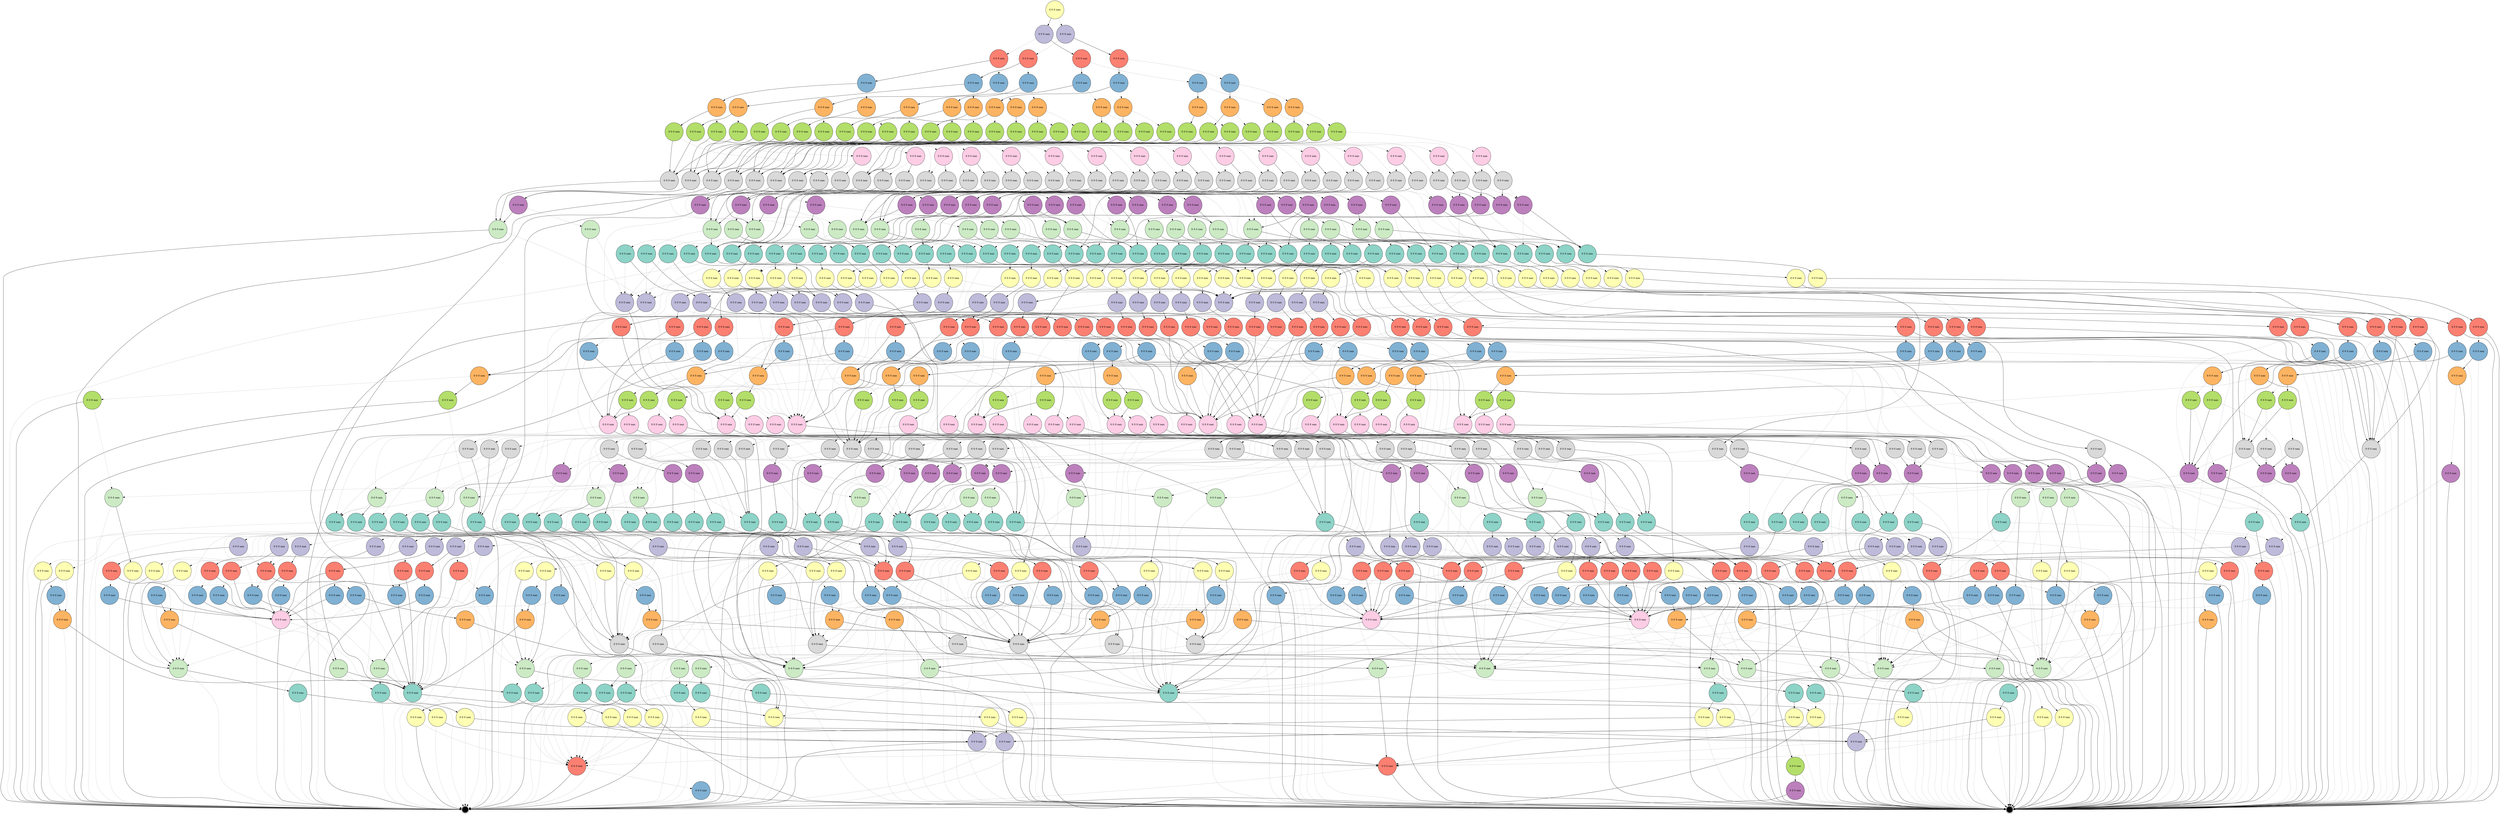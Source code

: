digraph "" {
		node [colorscheme=set312,
		label="\N",
		shape=circle,
		style=filled
		];
{
graph [rank=same];
8481	[fillcolor=2, label="0 0 0 nan", rank=1];
}
{
graph [rank=same];
8357	[fillcolor=3, label="0 0 0 nan", rank=2];
8480	[fillcolor=3, label="0 0 0 nan", rank=2];
}
{
graph [rank=same];
8479	[fillcolor=4, label="0 0 0 nan", rank=3];
8356	[fillcolor=4, label="0 0 0 nan", rank=3];
7915	[fillcolor=4, label="0 0 0 nan", rank=3];
8408	[fillcolor=4, label="0 0 0 nan", rank=3];
}
{
graph [rank=same];
8478	[fillcolor=5, label="0 0 0 nan", rank=4];
8407	[fillcolor=5, label="0 0 0 nan", rank=4];
8355	[fillcolor=5, label="0 0 0 nan", rank=4];
8167	[fillcolor=5, label="0 0 0 nan", rank=4];
7801	[fillcolor=5, label="0 0 0 nan", rank=4];
8380	[fillcolor=5, label="0 0 0 nan", rank=4];
7914	[fillcolor=5, label="0 0 0 nan", rank=4];
8440	[fillcolor=5, label="0 0 0 nan", rank=4];
}
{
graph [rank=same];
8166	[fillcolor=6, label="0 0 0 nan", rank=5];
8379	[fillcolor=6, label="0 0 0 nan", rank=5];
8269	[fillcolor=6, label="0 0 0 nan", rank=5];
8406	[fillcolor=6, label="0 0 0 nan", rank=5];
8396	[fillcolor=6, label="0 0 0 nan", rank=5];
7913	[fillcolor=6, label="0 0 0 nan", rank=5];
8354	[fillcolor=6, label="0 0 0 nan", rank=5];
8370	[fillcolor=6, label="0 0 0 nan", rank=5];
7750	[fillcolor=6, label="0 0 0 nan", rank=5];
8055	[fillcolor=6, label="0 0 0 nan", rank=5];
8429	[fillcolor=6, label="0 0 0 nan", rank=5];
8466	[fillcolor=6, label="0 0 0 nan", rank=5];
8477	[fillcolor=6, label="0 0 0 nan", rank=5];
7800	[fillcolor=6, label="0 0 0 nan", rank=5];
8439	[fillcolor=6, label="0 0 0 nan", rank=5];
7864	[fillcolor=6, label="0 0 0 nan", rank=5];
}
{
graph [rank=same];
7799	[fillcolor=7, label="0 0 0 nan", rank=6];
8392	[fillcolor=7, label="0 0 0 nan", rank=6];
7770	[fillcolor=7, label="0 0 0 nan", rank=6];
7912	[fillcolor=7, label="0 0 0 nan", rank=6];
7900	[fillcolor=7, label="0 0 0 nan", rank=6];
8465	[fillcolor=7, label="0 0 0 nan", rank=6];
8462	[fillcolor=7, label="0 0 0 nan", rank=6];
8428	[fillcolor=7, label="0 0 0 nan", rank=6];
8425	[fillcolor=7, label="0 0 0 nan", rank=6];
8165	[fillcolor=7, label="0 0 0 nan", rank=6];
7967	[fillcolor=7, label="0 0 0 nan", rank=6];
8405	[fillcolor=7, label="0 0 0 nan", rank=6];
7749	[fillcolor=7, label="0 0 0 nan", rank=6];
8476	[fillcolor=7, label="0 0 0 nan", rank=6];
8268	[fillcolor=7, label="0 0 0 nan", rank=6];
8366	[fillcolor=7, label="0 0 0 nan", rank=6];
8335	[fillcolor=7, label="0 0 0 nan", rank=6];
8353	[fillcolor=7, label="0 0 0 nan", rank=6];
8369	[fillcolor=7, label="0 0 0 nan", rank=6];
8395	[fillcolor=7, label="0 0 0 nan", rank=6];
8473	[fillcolor=7, label="0 0 0 nan", rank=6];
8402	[fillcolor=7, label="0 0 0 nan", rank=6];
8233	[fillcolor=7, label="0 0 0 nan", rank=6];
7701	[fillcolor=7, label="0 0 0 nan", rank=6];
8115	[fillcolor=7, label="0 0 0 nan", rank=6];
8378	[fillcolor=7, label="0 0 0 nan", rank=6];
8054	[fillcolor=7, label="0 0 0 nan", rank=6];
8435	[fillcolor=7, label="0 0 0 nan", rank=6];
8438	[fillcolor=7, label="0 0 0 nan", rank=6];
8375	[fillcolor=7, label="0 0 0 nan", rank=6];
7840	[fillcolor=7, label="0 0 0 nan", rank=6];
7863	[fillcolor=7, label="0 0 0 nan", rank=6];
}
{
graph [rank=same];
8437	[fillcolor=8, label="0 0 0 nan", rank=7];
8424	[fillcolor=8, label="0 0 0 nan", rank=7];
8365	[fillcolor=8, label="0 0 0 nan", rank=7];
8427	[fillcolor=8, label="0 0 0 nan", rank=7];
8394	[fillcolor=8, label="0 0 0 nan", rank=7];
8434	[fillcolor=8, label="0 0 0 nan", rank=7];
8401	[fillcolor=8, label="0 0 0 nan", rank=7];
8475	[fillcolor=8, label="0 0 0 nan", rank=7];
8368	[fillcolor=8, label="0 0 0 nan", rank=7];
8464	[fillcolor=8, label="0 0 0 nan", rank=7];
8472	[fillcolor=8, label="0 0 0 nan", rank=7];
8391	[fillcolor=8, label="0 0 0 nan", rank=7];
8377	[fillcolor=8, label="0 0 0 nan", rank=7];
8374	[fillcolor=8, label="0 0 0 nan", rank=7];
8461	[fillcolor=8, label="0 0 0 nan", rank=7];
8404	[fillcolor=8, label="0 0 0 nan", rank=7];
}
{
graph [rank=same];
8364	[fillcolor=9, label="0 0 0 nan", rank=8];
8393	[fillcolor=9, label="0 0 0 nan", rank=8];
8433	[fillcolor=9, label="0 0 0 nan", rank=8];
7691	[fillcolor=9, label="0 0 0 nan", rank=8];
8463	[fillcolor=9, label="0 0 0 nan", rank=8];
7748	[fillcolor=9, label="0 0 0 nan", rank=8];
8403	[fillcolor=9, label="0 0 0 nan", rank=8];
7724	[fillcolor=9, label="0 0 0 nan", rank=8];
8460	[fillcolor=9, label="0 0 0 nan", rank=8];
8390	[fillcolor=9, label="0 0 0 nan", rank=8];
8400	[fillcolor=9, label="0 0 0 nan", rank=8];
8373	[fillcolor=9, label="0 0 0 nan", rank=8];
8194	[fillcolor=9, label="0 0 0 nan", rank=8];
8436	[fillcolor=9, label="0 0 0 nan", rank=8];
7862	[fillcolor=9, label="0 0 0 nan", rank=8];
7798	[fillcolor=9, label="0 0 0 nan", rank=8];
8367	[fillcolor=9, label="0 0 0 nan", rank=8];
8053	[fillcolor=9, label="0 0 0 nan", rank=8];
8114	[fillcolor=9, label="0 0 0 nan", rank=8];
8471	[fillcolor=9, label="0 0 0 nan", rank=8];
8352	[fillcolor=9, label="0 0 0 nan", rank=8];
8474	[fillcolor=9, label="0 0 0 nan", rank=8];
7937	[fillcolor=9, label="0 0 0 nan", rank=8];
8267	[fillcolor=9, label="0 0 0 nan", rank=8];
8376	[fillcolor=9, label="0 0 0 nan", rank=8];
8010	[fillcolor=9, label="0 0 0 nan", rank=8];
7966	[fillcolor=9, label="0 0 0 nan", rank=8];
7700	[fillcolor=9, label="0 0 0 nan", rank=8];
8232	[fillcolor=9, label="0 0 0 nan", rank=8];
8164	[fillcolor=9, label="0 0 0 nan", rank=8];
8426	[fillcolor=9, label="0 0 0 nan", rank=8];
8334	[fillcolor=9, label="0 0 0 nan", rank=8];
7769	[fillcolor=9, label="0 0 0 nan", rank=8];
7911	[fillcolor=9, label="0 0 0 nan", rank=8];
7839	[fillcolor=9, label="0 0 0 nan", rank=8];
8423	[fillcolor=9, label="0 0 0 nan", rank=8];
8250	[fillcolor=9, label="0 0 0 nan", rank=8];
7899	[fillcolor=9, label="0 0 0 nan", rank=8];
7818	[fillcolor=9, label="0 0 0 nan", rank=8];
7851	[fillcolor=9, label="0 0 0 nan", rank=8];
}
{
graph [rank=same];
8052	[fillcolor=10, label="0 0 0 nan", rank=9];
7747	[fillcolor=10, label="0 0 0 nan", rank=9];
8326	[fillcolor=10, label="0 0 0 nan", rank=9];
8351	[fillcolor=10, label="0 0 0 nan", rank=9];
8186	[fillcolor=10, label="0 0 0 nan", rank=9];
8009	[fillcolor=10, label="0 0 0 nan", rank=9];
8249	[fillcolor=10, label="0 0 0 nan", rank=9];
7898	[fillcolor=10, label="0 0 0 nan", rank=9];
7723	[fillcolor=10, label="0 0 0 nan", rank=9];
8231	[fillcolor=10, label="0 0 0 nan", rank=9];
7817	[fillcolor=10, label="0 0 0 nan", rank=9];
7893	[fillcolor=10, label="0 0 0 nan", rank=9];
7861	[fillcolor=10, label="0 0 0 nan", rank=9];
8266	[fillcolor=10, label="0 0 0 nan", rank=9];
8333	[fillcolor=10, label="0 0 0 nan", rank=9];
7797	[fillcolor=10, label="0 0 0 nan", rank=9];
8193	[fillcolor=10, label="0 0 0 nan", rank=9];
8224	[fillcolor=10, label="0 0 0 nan", rank=9];
7833	[fillcolor=10, label="0 0 0 nan", rank=9];
8470	[fillcolor=10, label="0 0 0 nan", rank=9];
8399	[fillcolor=10, label="0 0 0 nan", rank=9];
8163	[fillcolor=10, label="0 0 0 nan", rank=9];
7910	[fillcolor=10, label="0 0 0 nan", rank=9];
8389	[fillcolor=10, label="0 0 0 nan", rank=9];
7850	[fillcolor=10, label="0 0 0 nan", rank=9];
7838	[fillcolor=10, label="0 0 0 nan", rank=9];
8459	[fillcolor=10, label="0 0 0 nan", rank=9];
7812	[fillcolor=10, label="0 0 0 nan", rank=9];
}
{
graph [rank=same];
7936	[fillcolor=11, label="0 0 0 nan", rank=10];
7928	[fillcolor=11, label="0 0 0 nan", rank=10];
8469	[fillcolor=11, label="0 0 0 nan", rank=10];
8458	[fillcolor=11, label="0 0 0 nan", rank=10];
7965	[fillcolor=11, label="0 0 0 nan", rank=10];
8025	[fillcolor=11, label="0 0 0 nan", rank=10];
8422	[fillcolor=11, label="0 0 0 nan", rank=10];
8107	[fillcolor=11, label="0 0 0 nan", rank=10];
7982	[fillcolor=11, label="0 0 0 nan", rank=10];
8265	[fillcolor=11, label="0 0 0 nan", rank=10];
7959	[fillcolor=11, label="0 0 0 nan", rank=10];
8132	[fillcolor=11, label="0 0 0 nan", rank=10];
8332	[fillcolor=11, label="0 0 0 nan", rank=10];
8113	[fillcolor=11, label="0 0 0 nan", rank=10];
8230	[fillcolor=11, label="0 0 0 nan", rank=10];
8325	[fillcolor=11, label="0 0 0 nan", rank=10];
8432	[fillcolor=11, label="0 0 0 nan", rank=10];
8162	[fillcolor=11, label="0 0 0 nan", rank=10];
8223	[fillcolor=11, label="0 0 0 nan", rank=10];
8051	[fillcolor=11, label="0 0 0 nan", rank=10];
8008	[fillcolor=11, label="0 0 0 nan", rank=10];
8192	[fillcolor=11, label="0 0 0 nan", rank=10];
8350	[fillcolor=11, label="0 0 0 nan", rank=10];
8248	[fillcolor=11, label="0 0 0 nan", rank=10];
8185	[fillcolor=11, label="0 0 0 nan", rank=10];
}
{
graph [rank=same];
8112	[fillcolor=1, label="0 0 0 nan", rank=11];
8468	[fillcolor=1, label="0 0 0 nan", rank=11];
7690	[fillcolor=1, label="0 0 0 nan", rank=11];
8161	[fillcolor=1, label="0 0 0 nan", rank=11];
7892	[fillcolor=1, label="0 0 0 nan", rank=11];
7981	[fillcolor=1, label="0 0 0 nan", rank=11];
7964	[fillcolor=1, label="0 0 0 nan", rank=11];
7860	[fillcolor=1, label="0 0 0 nan", rank=11];
8264	[fillcolor=1, label="0 0 0 nan", rank=11];
8388	[fillcolor=1, label="0 0 0 nan", rank=11];
8457	[fillcolor=1, label="0 0 0 nan", rank=11];
7722	[fillcolor=1, label="0 0 0 nan", rank=11];
7731	[fillcolor=1, label="0 0 0 nan", rank=11];
8229	[fillcolor=1, label="0 0 0 nan", rank=11];
7764	[fillcolor=1, label="0 0 0 nan", rank=11];
7699	[fillcolor=1, label="0 0 0 nan", rank=11];
7768	[fillcolor=1, label="0 0 0 nan", rank=11];
8372	[fillcolor=1, label="0 0 0 nan", rank=11];
8363	[fillcolor=1, label="0 0 0 nan", rank=11];
8131	[fillcolor=1, label="0 0 0 nan", rank=11];
8007	[fillcolor=1, label="0 0 0 nan", rank=11];
8349	[fillcolor=1, label="0 0 0 nan", rank=11];
7849	[fillcolor=1, label="0 0 0 nan", rank=11];
7837	[fillcolor=1, label="0 0 0 nan", rank=11];
8191	[fillcolor=1, label="0 0 0 nan", rank=11];
8398	[fillcolor=1, label="0 0 0 nan", rank=11];
7796	[fillcolor=1, label="0 0 0 nan", rank=11];
7897	[fillcolor=1, label="0 0 0 nan", rank=11];
7832	[fillcolor=1, label="0 0 0 nan", rank=11];
8431	[fillcolor=1, label="0 0 0 nan", rank=11];
7935	[fillcolor=1, label="0 0 0 nan", rank=11];
8050	[fillcolor=1, label="0 0 0 nan", rank=11];
7695	[fillcolor=1, label="0 0 0 nan", rank=11];
8421	[fillcolor=1, label="0 0 0 nan", rank=11];
7708	[fillcolor=1, label="0 0 0 nan", rank=11];
8324	[fillcolor=1, label="0 0 0 nan", rank=11];
7746	[fillcolor=1, label="0 0 0 nan", rank=11];
8331	[fillcolor=1, label="0 0 0 nan", rank=11];
8247	[fillcolor=1, label="0 0 0 nan", rank=11];
8106	[fillcolor=1, label="0 0 0 nan", rank=11];
8222	[fillcolor=1, label="0 0 0 nan", rank=11];
7816	[fillcolor=1, label="0 0 0 nan", rank=11];
7778	[fillcolor=1, label="0 0 0 nan", rank=11];
7909	[fillcolor=1, label="0 0 0 nan", rank=11];
8024	[fillcolor=1, label="0 0 0 nan", rank=11];
7958	[fillcolor=1, label="0 0 0 nan", rank=11];
}
{
graph [rank=same];
8078	[fillcolor=2, label="0 0 0 nan", rank=12];
7688	[fillcolor=2, label="0 0 0 nan", rank=12];
7763	[fillcolor=2, label="0 0 0 nan", rank=12];
7908	[fillcolor=2, label="0 0 0 nan", rank=12];
8467	[fillcolor=2, label="0 0 0 nan", rank=12];
8397	[fillcolor=2, label="0 0 0 nan", rank=12];
7756	[fillcolor=2, label="0 0 0 nan", rank=12];
7721	[fillcolor=2, label="0 0 0 nan", rank=12];
7698	[fillcolor=2, label="0 0 0 nan", rank=12];
7730	[fillcolor=2, label="0 0 0 nan", rank=12];
7815	[fillcolor=2, label="0 0 0 nan", rank=12];
8348	[fillcolor=2, label="0 0 0 nan", rank=12];
8006	[fillcolor=2, label="0 0 0 nan", rank=12];
8105	[fillcolor=2, label="0 0 0 nan", rank=12];
7745	[fillcolor=2, label="0 0 0 nan", rank=12];
8160	[fillcolor=2, label="0 0 0 nan", rank=12];
7891	[fillcolor=2, label="0 0 0 nan", rank=12];
7777	[fillcolor=2, label="0 0 0 nan", rank=12];
8111	[fillcolor=2, label="0 0 0 nan", rank=12];
7980	[fillcolor=2, label="0 0 0 nan", rank=12];
8430	[fillcolor=2, label="0 0 0 nan", rank=12];
8049	[fillcolor=2, label="0 0 0 nan", rank=12];
8246	[fillcolor=2, label="0 0 0 nan", rank=12];
7795	[fillcolor=2, label="0 0 0 nan", rank=12];
7848	[fillcolor=2, label="0 0 0 nan", rank=12];
8023	[fillcolor=2, label="0 0 0 nan", rank=12];
7767	[fillcolor=2, label="0 0 0 nan", rank=12];
7707	[fillcolor=2, label="0 0 0 nan", rank=12];
8228	[fillcolor=2, label="0 0 0 nan", rank=12];
8263	[fillcolor=2, label="0 0 0 nan", rank=12];
7934	[fillcolor=2, label="0 0 0 nan", rank=12];
7963	[fillcolor=2, label="0 0 0 nan", rank=12];
7874	[fillcolor=2, label="0 0 0 nan", rank=12];
8323	[fillcolor=2, label="0 0 0 nan", rank=12];
7689	[fillcolor=2, label="0 0 0 nan", rank=12];
8288	[fillcolor=2, label="0 0 0 nan", rank=12];
8371	[fillcolor=2, label="0 0 0 nan", rank=12];
7896	[fillcolor=2, label="0 0 0 nan", rank=12];
8190	[fillcolor=2, label="0 0 0 nan", rank=12];
8330	[fillcolor=2, label="0 0 0 nan", rank=12];
8130	[fillcolor=2, label="0 0 0 nan", rank=12];
7836	[fillcolor=2, label="0 0 0 nan", rank=12];
7859	[fillcolor=2, label="0 0 0 nan", rank=12];
}
{
graph [rank=same];
8245	[fillcolor=3, label="0 0 0 nan", rank=13];
8420	[fillcolor=3, label="0 0 0 nan", rank=13];
8022	[fillcolor=3, label="0 0 0 nan", rank=13];
8104	[fillcolor=3, label="0 0 0 nan", rank=13];
8287	[fillcolor=3, label="0 0 0 nan", rank=13];
8347	[fillcolor=3, label="0 0 0 nan", rank=13];
8159	[fillcolor=3, label="0 0 0 nan", rank=13];
8077	[fillcolor=3, label="0 0 0 nan", rank=13];
7927	[fillcolor=3, label="0 0 0 nan", rank=13];
7979	[fillcolor=3, label="0 0 0 nan", rank=13];
8456	[fillcolor=3, label="0 0 0 nan", rank=13];
8221	[fillcolor=3, label="0 0 0 nan", rank=13];
7962	[fillcolor=3, label="0 0 0 nan", rank=13];
7933	[fillcolor=3, label="0 0 0 nan", rank=13];
8184	[fillcolor=3, label="0 0 0 nan", rank=13];
8189	[fillcolor=3, label="0 0 0 nan", rank=13];
8048	[fillcolor=3, label="0 0 0 nan", rank=13];
8322	[fillcolor=3, label="0 0 0 nan", rank=13];
8329	[fillcolor=3, label="0 0 0 nan", rank=13];
7957	[fillcolor=3, label="0 0 0 nan", rank=13];
8129	[fillcolor=3, label="0 0 0 nan", rank=13];
8227	[fillcolor=3, label="0 0 0 nan", rank=13];
8262	[fillcolor=3, label="0 0 0 nan", rank=13];
8005	[fillcolor=3, label="0 0 0 nan", rank=13];
8110	[fillcolor=3, label="0 0 0 nan", rank=13];
7687	[fillcolor=3, label="0 0 0 nan", rank=13];
}
{
graph [rank=same];
7847	[fillcolor=4, label="0 0 0 nan", rank=14];
8004	[fillcolor=4, label="0 0 0 nan", rank=14];
7694	[fillcolor=4, label="0 0 0 nan", rank=14];
8328	[fillcolor=4, label="0 0 0 nan", rank=14];
8021	[fillcolor=4, label="0 0 0 nan", rank=14];
7932	[fillcolor=4, label="0 0 0 nan", rank=14];
7831	[fillcolor=4, label="0 0 0 nan", rank=14];
8226	[fillcolor=4, label="0 0 0 nan", rank=14];
8076	[fillcolor=4, label="0 0 0 nan", rank=14];
7956	[fillcolor=4, label="0 0 0 nan", rank=14];
8244	[fillcolor=4, label="0 0 0 nan", rank=14];
8387	[fillcolor=4, label="0 0 0 nan", rank=14];
7697	[fillcolor=4, label="0 0 0 nan", rank=14];
7683	[fillcolor=4, label="0 0 0 nan", rank=14];
7835	[fillcolor=4, label="0 0 0 nan", rank=14];
7895	[fillcolor=4, label="0 0 0 nan", rank=14];
8158	[fillcolor=4, label="0 0 0 nan", rank=14];
7776	[fillcolor=4, label="0 0 0 nan", rank=14];
7978	[fillcolor=4, label="0 0 0 nan", rank=14];
7814	[fillcolor=4, label="0 0 0 nan", rank=14];
7755	[fillcolor=4, label="0 0 0 nan", rank=14];
7907	[fillcolor=4, label="0 0 0 nan", rank=14];
8047	[fillcolor=4, label="0 0 0 nan", rank=14];
7961	[fillcolor=4, label="0 0 0 nan", rank=14];
8128	[fillcolor=4, label="0 0 0 nan", rank=14];
8419	[fillcolor=4, label="0 0 0 nan", rank=14];
8188	[fillcolor=4, label="0 0 0 nan", rank=14];
8286	[fillcolor=4, label="0 0 0 nan", rank=14];
7858	[fillcolor=4, label="0 0 0 nan", rank=14];
8261	[fillcolor=4, label="0 0 0 nan", rank=14];
7766	[fillcolor=4, label="0 0 0 nan", rank=14];
7873	[fillcolor=4, label="0 0 0 nan", rank=14];
7720	[fillcolor=4, label="0 0 0 nan", rank=14];
8362	[fillcolor=4, label="0 0 0 nan", rank=14];
8220	[fillcolor=4, label="0 0 0 nan", rank=14];
7930	[fillcolor=4, label="0 0 0 nan", rank=14];
8455	[fillcolor=4, label="0 0 0 nan", rank=14];
8346	[fillcolor=4, label="0 0 0 nan", rank=14];
7706	[fillcolor=4, label="0 0 0 nan", rank=14];
7794	[fillcolor=4, label="0 0 0 nan", rank=14];
8109	[fillcolor=4, label="0 0 0 nan", rank=14];
7744	[fillcolor=4, label="0 0 0 nan", rank=14];
7729	[fillcolor=4, label="0 0 0 nan", rank=14];
}
{
graph [rank=same];
7834	[fillcolor=5, label="0 0 0 nan", rank=15];
7696	[fillcolor=5, label="0 0 0 nan", rank=15];
7728	[fillcolor=5, label="0 0 0 nan", rank=15];
8327	[fillcolor=5, label="0 0 0 nan", rank=15];
7793	[fillcolor=5, label="0 0 0 nan", rank=15];
8108	[fillcolor=5, label="0 0 0 nan", rank=15];
7977	[fillcolor=5, label="0 0 0 nan", rank=15];
7719	[fillcolor=5, label="0 0 0 nan", rank=15];
8003	[fillcolor=5, label="0 0 0 nan", rank=15];
7894	[fillcolor=5, label="0 0 0 nan", rank=15];
7846	[fillcolor=5, label="0 0 0 nan", rank=15];
7743	[fillcolor=5, label="0 0 0 nan", rank=15];
8345	[fillcolor=5, label="0 0 0 nan", rank=15];
7765	[fillcolor=5, label="0 0 0 nan", rank=15];
7906	[fillcolor=5, label="0 0 0 nan", rank=15];
7813	[fillcolor=5, label="0 0 0 nan", rank=15];
8157	[fillcolor=5, label="0 0 0 nan", rank=15];
7705	[fillcolor=5, label="0 0 0 nan", rank=15];
8243	[fillcolor=5, label="0 0 0 nan", rank=15];
8127	[fillcolor=5, label="0 0 0 nan", rank=15];
8225	[fillcolor=5, label="0 0 0 nan", rank=15];
8020	[fillcolor=5, label="0 0 0 nan", rank=15];
7931	[fillcolor=5, label="0 0 0 nan", rank=15];
8260	[fillcolor=5, label="0 0 0 nan", rank=15];
7775	[fillcolor=5, label="0 0 0 nan", rank=15];
7857	[fillcolor=5, label="0 0 0 nan", rank=15];
7960	[fillcolor=5, label="0 0 0 nan", rank=15];
8187	[fillcolor=5, label="0 0 0 nan", rank=15];
8046	[fillcolor=5, label="0 0 0 nan", rank=15];
7682	[fillcolor=5, label="0 0 0 nan", rank=15];
7929	[fillcolor=5, label="0 0 0 nan", rank=15];
}
{
graph [rank=same];
7774	[fillcolor=6, label="0 0 0 nan", rank=16];
7727	[fillcolor=6, label="0 0 0 nan", rank=16];
8002	[fillcolor=6, label="0 0 0 nan", rank=16];
8242	[fillcolor=6, label="0 0 0 nan", rank=16];
7792	[fillcolor=6, label="0 0 0 nan", rank=16];
7704	[fillcolor=6, label="0 0 0 nan", rank=16];
7718	[fillcolor=6, label="0 0 0 nan", rank=16];
7845	[fillcolor=6, label="0 0 0 nan", rank=16];
7856	[fillcolor=6, label="0 0 0 nan", rank=16];
8045	[fillcolor=6, label="0 0 0 nan", rank=16];
8344	[fillcolor=6, label="0 0 0 nan", rank=16];
8126	[fillcolor=6, label="0 0 0 nan", rank=16];
8259	[fillcolor=6, label="0 0 0 nan", rank=16];
7742	[fillcolor=6, label="0 0 0 nan", rank=16];
8019	[fillcolor=6, label="0 0 0 nan", rank=16];
8156	[fillcolor=6, label="0 0 0 nan", rank=16];
7905	[fillcolor=6, label="0 0 0 nan", rank=16];
7976	[fillcolor=6, label="0 0 0 nan", rank=16];
}
{
graph [rank=same];
8258	[fillcolor=7, label="0 0 0 nan", rank=17];
7853	[fillcolor=7, label="0 0 0 nan", rank=17];
7785	[fillcolor=7, label="0 0 0 nan", rank=17];
7791	[fillcolor=7, label="0 0 0 nan", rank=17];
8339	[fillcolor=7, label="0 0 0 nan", rank=17];
8033	[fillcolor=7, label="0 0 0 nan", rank=17];
8155	[fillcolor=7, label="0 0 0 nan", rank=17];
7904	[fillcolor=7, label="0 0 0 nan", rank=17];
7902	[fillcolor=7, label="0 0 0 nan", rank=17];
8343	[fillcolor=7, label="0 0 0 nan", rank=17];
7736	[fillcolor=7, label="0 0 0 nan", rank=17];
8237	[fillcolor=7, label="0 0 0 nan", rank=17];
8241	[fillcolor=7, label="0 0 0 nan", rank=17];
8142	[fillcolor=7, label="0 0 0 nan", rank=17];
8001	[fillcolor=7, label="0 0 0 nan", rank=17];
7855	[fillcolor=7, label="0 0 0 nan", rank=17];
7844	[fillcolor=7, label="0 0 0 nan", rank=17];
7842	[fillcolor=7, label="0 0 0 nan", rank=17];
8044	[fillcolor=7, label="0 0 0 nan", rank=17];
7712	[fillcolor=7, label="0 0 0 nan", rank=17];
8254	[fillcolor=7, label="0 0 0 nan", rank=17];
7741	[fillcolor=7, label="0 0 0 nan", rank=17];
7990	[fillcolor=7, label="0 0 0 nan", rank=17];
7717	[fillcolor=7, label="0 0 0 nan", rank=17];
}
{
graph [rank=same];
8342	[fillcolor=8, label="0 0 0 nan", rank=18];
8205	[fillcolor=8, label="0 0 0 nan", rank=18];
8253	[fillcolor=8, label="0 0 0 nan", rank=18];
8032	[fillcolor=8, label="0 0 0 nan", rank=18];
8338	[fillcolor=8, label="0 0 0 nan", rank=18];
8257	[fillcolor=8, label="0 0 0 nan", rank=18];
8018	[fillcolor=8, label="0 0 0 nan", rank=18];
7989	[fillcolor=8, label="0 0 0 nan", rank=18];
8236	[fillcolor=8, label="0 0 0 nan", rank=18];
8141	[fillcolor=8, label="0 0 0 nan", rank=18];
8321	[fillcolor=8, label="0 0 0 nan", rank=18];
8075	[fillcolor=8, label="0 0 0 nan", rank=18];
7926	[fillcolor=8, label="0 0 0 nan", rank=18];
8219	[fillcolor=8, label="0 0 0 nan", rank=18];
8413	[fillcolor=8, label="0 0 0 nan", rank=18];
8125	[fillcolor=8, label="0 0 0 nan", rank=18];
8285	[fillcolor=8, label="0 0 0 nan", rank=18];
7975	[fillcolor=8, label="0 0 0 nan", rank=18];
8183	[fillcolor=8, label="0 0 0 nan", rank=18];
8000	[fillcolor=8, label="0 0 0 nan", rank=18];
8418	[fillcolor=8, label="0 0 0 nan", rank=18];
7923	[fillcolor=8, label="0 0 0 nan", rank=18];
7955	[fillcolor=8, label="0 0 0 nan", rank=18];
8454	[fillcolor=8, label="0 0 0 nan", rank=18];
8154	[fillcolor=8, label="0 0 0 nan", rank=18];
8240	[fillcolor=8, label="0 0 0 nan", rank=18];
8447	[fillcolor=8, label="0 0 0 nan", rank=18];
8103	[fillcolor=8, label="0 0 0 nan", rank=18];
7943	[fillcolor=8, label="0 0 0 nan", rank=18];
8043	[fillcolor=8, label="0 0 0 nan", rank=18];
}
{
graph [rank=same];
8199	[fillcolor=9, label="0 0 0 nan", rank=19];
8446	[fillcolor=9, label="0 0 0 nan", rank=19];
7854	[fillcolor=9, label="0 0 0 nan", rank=19];
7872	[fillcolor=9, label="0 0 0 nan", rank=19];
8235	[fillcolor=9, label="0 0 0 nan", rank=19];
8251	[fillcolor=9, label="0 0 0 nan", rank=19];
8234	[fillcolor=9, label="0 0 0 nan", rank=19];
8383	[fillcolor=9, label="0 0 0 nan", rank=19];
8320	[fillcolor=9, label="0 0 0 nan", rank=19];
8453	[fillcolor=9, label="0 0 0 nan", rank=19];
8204	[fillcolor=9, label="0 0 0 nan", rank=19];
8276	[fillcolor=9, label="0 0 0 nan", rank=19];
8304	[fillcolor=9, label="0 0 0 nan", rank=19];
8238	[fillcolor=9, label="0 0 0 nan", rank=19];
7830	[fillcolor=9, label="0 0 0 nan", rank=19];
8284	[fillcolor=9, label="0 0 0 nan", rank=19];
8336	[fillcolor=9, label="0 0 0 nan", rank=19];
8341	[fillcolor=9, label="0 0 0 nan", rank=19];
7901	[fillcolor=9, label="0 0 0 nan", rank=19];
7811	[fillcolor=9, label="0 0 0 nan", rank=19];
8182	[fillcolor=9, label="0 0 0 nan", rank=19];
7852	[fillcolor=9, label="0 0 0 nan", rank=19];
8211	[fillcolor=9, label="0 0 0 nan", rank=19];
8218	[fillcolor=9, label="0 0 0 nan", rank=19];
7823	[fillcolor=9, label="0 0 0 nan", rank=19];
8239	[fillcolor=9, label="0 0 0 nan", rank=19];
8337	[fillcolor=9, label="0 0 0 nan", rank=19];
8252	[fillcolor=9, label="0 0 0 nan", rank=19];
8255	[fillcolor=9, label="0 0 0 nan", rank=19];
8386	[fillcolor=9, label="0 0 0 nan", rank=19];
8450	[fillcolor=9, label="0 0 0 nan", rank=19];
7890	[fillcolor=9, label="0 0 0 nan", rank=19];
7843	[fillcolor=9, label="0 0 0 nan", rank=19];
8256	[fillcolor=9, label="0 0 0 nan", rank=19];
7903	[fillcolor=9, label="0 0 0 nan", rank=19];
8174	[fillcolor=9, label="0 0 0 nan", rank=19];
8340	[fillcolor=9, label="0 0 0 nan", rank=19];
8443	[fillcolor=9, label="0 0 0 nan", rank=19];
7841	[fillcolor=9, label="0 0 0 nan", rank=19];
}
{
graph [rank=same];
7762	[fillcolor=10, label="0 0 0 nan", rank=20];
8445	[fillcolor=10, label="0 0 0 nan", rank=20];
8102	[fillcolor=10, label="0 0 0 nan", rank=20];
7784	[fillcolor=10, label="0 0 0 nan", rank=20];
8410	[fillcolor=10, label="0 0 0 nan", rank=20];
8412	[fillcolor=10, label="0 0 0 nan", rank=20];
8118	[fillcolor=10, label="0 0 0 nan", rank=20];
8452	[fillcolor=10, label="0 0 0 nan", rank=20];
8359	[fillcolor=10, label="0 0 0 nan", rank=20];
8303	[fillcolor=10, label="0 0 0 nan", rank=20];
8085	[fillcolor=10, label="0 0 0 nan", rank=20];
7871	[fillcolor=10, label="0 0 0 nan", rank=20];
8140	[fillcolor=10, label="0 0 0 nan", rank=20];
8442	[fillcolor=10, label="0 0 0 nan", rank=20];
8074	[fillcolor=10, label="0 0 0 nan", rank=20];
7754	[fillcolor=10, label="0 0 0 nan", rank=20];
8417	[fillcolor=10, label="0 0 0 nan", rank=20];
8415	[fillcolor=10, label="0 0 0 nan", rank=20];
8146	[fillcolor=10, label="0 0 0 nan", rank=20];
8319	[fillcolor=10, label="0 0 0 nan", rank=20];
8275	[fillcolor=10, label="0 0 0 nan", rank=20];
7773	[fillcolor=10, label="0 0 0 nan", rank=20];
7889	[fillcolor=10, label="0 0 0 nan", rank=20];
8283	[fillcolor=10, label="0 0 0 nan", rank=20];
8382	[fillcolor=10, label="0 0 0 nan", rank=20];
8124	[fillcolor=10, label="0 0 0 nan", rank=20];
8449	[fillcolor=10, label="0 0 0 nan", rank=20];
8153	[fillcolor=10, label="0 0 0 nan", rank=20];
8385	[fillcolor=10, label="0 0 0 nan", rank=20];
7790	[fillcolor=10, label="0 0 0 nan", rank=20];
8135	[fillcolor=10, label="0 0 0 nan", rank=20];
8361	[fillcolor=10, label="0 0 0 nan", rank=20];
8061	[fillcolor=10, label="0 0 0 nan", rank=20];
}
{
graph [rank=same];
7789	[fillcolor=11, label="0 0 0 nan", rank=21];
8134	[fillcolor=11, label="0 0 0 nan", rank=21];
7993	[fillcolor=11, label="0 0 0 nan", rank=21];
8027	[fillcolor=11, label="0 0 0 nan", rank=21];
8042	[fillcolor=11, label="0 0 0 nan", rank=21];
7783	[fillcolor=11, label="0 0 0 nan", rank=21];
7711	[fillcolor=11, label="0 0 0 nan", rank=21];
7740	[fillcolor=11, label="0 0 0 nan", rank=21];
7988	[fillcolor=11, label="0 0 0 nan", rank=21];
7984	[fillcolor=11, label="0 0 0 nan", rank=21];
7999	[fillcolor=11, label="0 0 0 nan", rank=21];
7735	[fillcolor=11, label="0 0 0 nan", rank=21];
8152	[fillcolor=11, label="0 0 0 nan", rank=21];
7716	[fillcolor=11, label="0 0 0 nan", rank=21];
8145	[fillcolor=11, label="0 0 0 nan", rank=21];
8031	[fillcolor=11, label="0 0 0 nan", rank=21];
8139	[fillcolor=11, label="0 0 0 nan", rank=21];
8036	[fillcolor=11, label="0 0 0 nan", rank=21];
}
{
graph [rank=same];
8101	[fillcolor=1, label="0 0 0 nan", rank=22];
8041	[fillcolor=1, label="0 0 0 nan", rank=22];
8416	[fillcolor=1, label="0 0 0 nan", rank=22];
7829	[fillcolor=1, label="0 0 0 nan", rank=22];
8311	[fillcolor=1, label="0 0 0 nan", rank=22];
8302	[fillcolor=1, label="0 0 0 nan", rank=22];
8217	[fillcolor=1, label="0 0 0 nan", rank=22];
8073	[fillcolor=1, label="0 0 0 nan", rank=22];
7810	[fillcolor=1, label="0 0 0 nan", rank=22];
8274	[fillcolor=1, label="0 0 0 nan", rank=22];
8451	[fillcolor=1, label="0 0 0 nan", rank=22];
8198	[fillcolor=1, label="0 0 0 nan", rank=22];
8444	[fillcolor=1, label="0 0 0 nan", rank=22];
8448	[fillcolor=1, label="0 0 0 nan", rank=22];
8282	[fillcolor=1, label="0 0 0 nan", rank=22];
7888	[fillcolor=1, label="0 0 0 nan", rank=22];
8414	[fillcolor=1, label="0 0 0 nan", rank=22];
7998	[fillcolor=1, label="0 0 0 nan", rank=22];
7987	[fillcolor=1, label="0 0 0 nan", rank=22];
7942	[fillcolor=1, label="0 0 0 nan", rank=22];
8210	[fillcolor=1, label="0 0 0 nan", rank=22];
8360	[fillcolor=1, label="0 0 0 nan", rank=22];
8173	[fillcolor=1, label="0 0 0 nan", rank=22];
8441	[fillcolor=1, label="0 0 0 nan", rank=22];
7822	[fillcolor=1, label="0 0 0 nan", rank=22];
8138	[fillcolor=1, label="0 0 0 nan", rank=22];
8318	[fillcolor=1, label="0 0 0 nan", rank=22];
7925	[fillcolor=1, label="0 0 0 nan", rank=22];
8123	[fillcolor=1, label="0 0 0 nan", rank=22];
8411	[fillcolor=1, label="0 0 0 nan", rank=22];
8181	[fillcolor=1, label="0 0 0 nan", rank=22];
7922	[fillcolor=1, label="0 0 0 nan", rank=22];
7954	[fillcolor=1, label="0 0 0 nan", rank=22];
8409	[fillcolor=1, label="0 0 0 nan", rank=22];
8030	[fillcolor=1, label="0 0 0 nan", rank=22];
8358	[fillcolor=1, label="0 0 0 nan", rank=22];
8017	[fillcolor=1, label="0 0 0 nan", rank=22];
8381	[fillcolor=1, label="0 0 0 nan", rank=22];
8295	[fillcolor=1, label="0 0 0 nan", rank=22];
8095	[fillcolor=1, label="0 0 0 nan", rank=22];
7881	[fillcolor=1, label="0 0 0 nan", rank=22];
8384	[fillcolor=1, label="0 0 0 nan", rank=22];
7870	[fillcolor=1, label="0 0 0 nan", rank=22];
7974	[fillcolor=1, label="0 0 0 nan", rank=22];
8203	[fillcolor=1, label="0 0 0 nan", rank=22];
8151	[fillcolor=1, label="0 0 0 nan", rank=22];
}
{
graph [rank=same];
7772	[fillcolor=2, label="0 0 0 nan", rank=23];
8117	[fillcolor=2, label="0 0 0 nan", rank=23];
8016	[fillcolor=2, label="0 0 0 nan", rank=23];
7703	[fillcolor=2, label="0 0 0 nan", rank=23];
8148	[fillcolor=2, label="0 0 0 nan", rank=23];
8014	[fillcolor=2, label="0 0 0 nan", rank=23];
7971	[fillcolor=2, label="0 0 0 nan", rank=23];
7973	[fillcolor=2, label="0 0 0 nan", rank=23];
8120	[fillcolor=2, label="0 0 0 nan", rank=23];
7739	[fillcolor=2, label="0 0 0 nan", rank=23];
7715	[fillcolor=2, label="0 0 0 nan", rank=23];
8144	[fillcolor=2, label="0 0 0 nan", rank=23];
8035	[fillcolor=2, label="0 0 0 nan", rank=23];
7997	[fillcolor=2, label="0 0 0 nan", rank=23];
8038	[fillcolor=2, label="0 0 0 nan", rank=23];
7969	[fillcolor=2, label="0 0 0 nan", rank=23];
8122	[fillcolor=2, label="0 0 0 nan", rank=23];
7992	[fillcolor=2, label="0 0 0 nan", rank=23];
7726	[fillcolor=2, label="0 0 0 nan", rank=23];
8150	[fillcolor=2, label="0 0 0 nan", rank=23];
8040	[fillcolor=2, label="0 0 0 nan", rank=23];
7995	[fillcolor=2, label="0 0 0 nan", rank=23];
7788	[fillcolor=2, label="0 0 0 nan", rank=23];
8012	[fillcolor=2, label="0 0 0 nan", rank=23];
}
{
graph [rank=same];
8197	[fillcolor=3, label="0 0 0 nan", rank=24];
7884	[fillcolor=3, label="0 0 0 nan", rank=24];
7869	[fillcolor=3, label="0 0 0 nan", rank=24];
8180	[fillcolor=3, label="0 0 0 nan", rank=24];
8294	[fillcolor=3, label="0 0 0 nan", rank=24];
8307	[fillcolor=3, label="0 0 0 nan", rank=24];
8216	[fillcolor=3, label="0 0 0 nan", rank=24];
8314	[fillcolor=3, label="0 0 0 nan", rank=24];
7887	[fillcolor=3, label="0 0 0 nan", rank=24];
8172	[fillcolor=3, label="0 0 0 nan", rank=24];
7828	[fillcolor=3, label="0 0 0 nan", rank=24];
7809	[fillcolor=3, label="0 0 0 nan", rank=24];
8310	[fillcolor=3, label="0 0 0 nan", rank=24];
8209	[fillcolor=3, label="0 0 0 nan", rank=24];
8082	[fillcolor=3, label="0 0 0 nan", rank=24];
7761	[fillcolor=3, label="0 0 0 nan", rank=24];
8094	[fillcolor=3, label="0 0 0 nan", rank=24];
8273	[fillcolor=3, label="0 0 0 nan", rank=24];
8202	[fillcolor=3, label="0 0 0 nan", rank=24];
8317	[fillcolor=3, label="0 0 0 nan", rank=24];
8090	[fillcolor=3, label="0 0 0 nan", rank=24];
7880	[fillcolor=3, label="0 0 0 nan", rank=24];
8281	[fillcolor=3, label="0 0 0 nan", rank=24];
8291	[fillcolor=3, label="0 0 0 nan", rank=24];
7759	[fillcolor=3, label="0 0 0 nan", rank=24];
7877	[fillcolor=3, label="0 0 0 nan", rank=24];
8298	[fillcolor=3, label="0 0 0 nan", rank=24];
7821	[fillcolor=3, label="0 0 0 nan", rank=24];
8100	[fillcolor=3, label="0 0 0 nan", rank=24];
8098	[fillcolor=3, label="0 0 0 nan", rank=24];
8084	[fillcolor=3, label="0 0 0 nan", rank=24];
8301	[fillcolor=3, label="0 0 0 nan", rank=24];
}
{
graph [rank=same];
8309	[fillcolor=4, label="0 0 0 nan", rank=25];
8215	[fillcolor=4, label="0 0 0 nan", rank=25];
8208	[fillcolor=4, label="0 0 0 nan", rank=25];
8178	[fillcolor=4, label="0 0 0 nan", rank=25];
7883	[fillcolor=4, label="0 0 0 nan", rank=25];
7827	[fillcolor=4, label="0 0 0 nan", rank=25];
8206	[fillcolor=4, label="0 0 0 nan", rank=25];
7808	[fillcolor=4, label="0 0 0 nan", rank=25];
8179	[fillcolor=4, label="0 0 0 nan", rank=25];
8175	[fillcolor=4, label="0 0 0 nan", rank=25];
8300	[fillcolor=4, label="0 0 0 nan", rank=25];
8168	[fillcolor=4, label="0 0 0 nan", rank=25];
8280	[fillcolor=4, label="0 0 0 nan", rank=25];
8272	[fillcolor=4, label="0 0 0 nan", rank=25];
7868	[fillcolor=4, label="0 0 0 nan", rank=25];
8171	[fillcolor=4, label="0 0 0 nan", rank=25];
7886	[fillcolor=4, label="0 0 0 nan", rank=25];
8201	[fillcolor=4, label="0 0 0 nan", rank=25];
8277	[fillcolor=4, label="0 0 0 nan", rank=25];
8290	[fillcolor=4, label="0 0 0 nan", rank=25];
8313	[fillcolor=4, label="0 0 0 nan", rank=25];
7803	[fillcolor=4, label="0 0 0 nan", rank=25];
8196	[fillcolor=4, label="0 0 0 nan", rank=25];
8214	[fillcolor=4, label="0 0 0 nan", rank=25];
8306	[fillcolor=4, label="0 0 0 nan", rank=25];
7825	[fillcolor=4, label="0 0 0 nan", rank=25];
7866	[fillcolor=4, label="0 0 0 nan", rank=25];
7820	[fillcolor=4, label="0 0 0 nan", rank=25];
8270	[fillcolor=4, label="0 0 0 nan", rank=25];
8297	[fillcolor=4, label="0 0 0 nan", rank=25];
8293	[fillcolor=4, label="0 0 0 nan", rank=25];
7879	[fillcolor=4, label="0 0 0 nan", rank=25];
7876	[fillcolor=4, label="0 0 0 nan", rank=25];
8279	[fillcolor=4, label="0 0 0 nan", rank=25];
8212	[fillcolor=4, label="0 0 0 nan", rank=25];
8316	[fillcolor=4, label="0 0 0 nan", rank=25];
}
{
graph [rank=same];
8305	[fillcolor=5, label="0 0 0 nan", rank=26];
7686	[fillcolor=5, label="0 0 0 nan", rank=26];
7985	[fillcolor=5, label="0 0 0 nan", rank=26];
8312	[fillcolor=5, label="0 0 0 nan", rank=26];
7738	[fillcolor=5, label="0 0 0 nan", rank=26];
8289	[fillcolor=5, label="0 0 0 nan", rank=26];
7787	[fillcolor=5, label="0 0 0 nan", rank=26];
7807	[fillcolor=5, label="0 0 0 nan", rank=26];
7865	[fillcolor=5, label="0 0 0 nan", rank=26];
8213	[fillcolor=5, label="0 0 0 nan", rank=26];
7875	[fillcolor=5, label="0 0 0 nan", rank=26];
8292	[fillcolor=5, label="0 0 0 nan", rank=26];
7983	[fillcolor=5, label="0 0 0 nan", rank=26];
8147	[fillcolor=5, label="0 0 0 nan", rank=26];
7826	[fillcolor=5, label="0 0 0 nan", rank=26];
8039	[fillcolor=5, label="0 0 0 nan", rank=26];
8207	[fillcolor=5, label="0 0 0 nan", rank=26];
8200	[fillcolor=5, label="0 0 0 nan", rank=26];
8029	[fillcolor=5, label="0 0 0 nan", rank=26];
8315	[fillcolor=5, label="0 0 0 nan", rank=26];
8195	[fillcolor=5, label="0 0 0 nan", rank=26];
8308	[fillcolor=5, label="0 0 0 nan", rank=26];
8136	[fillcolor=5, label="0 0 0 nan", rank=26];
7996	[fillcolor=5, label="0 0 0 nan", rank=26];
8026	[fillcolor=5, label="0 0 0 nan", rank=26];
8170	[fillcolor=5, label="0 0 0 nan", rank=26];
8137	[fillcolor=5, label="0 0 0 nan", rank=26];
7734	[fillcolor=5, label="0 0 0 nan", rank=26];
8028	[fillcolor=5, label="0 0 0 nan", rank=26];
8177	[fillcolor=5, label="0 0 0 nan", rank=26];
8271	[fillcolor=5, label="0 0 0 nan", rank=26];
7878	[fillcolor=5, label="0 0 0 nan", rank=26];
8299	[fillcolor=5, label="0 0 0 nan", rank=26];
8037	[fillcolor=5, label="0 0 0 nan", rank=26];
8278	[fillcolor=5, label="0 0 0 nan", rank=26];
8133	[fillcolor=5, label="0 0 0 nan", rank=26];
7885	[fillcolor=5, label="0 0 0 nan", rank=26];
7867	[fillcolor=5, label="0 0 0 nan", rank=26];
8143	[fillcolor=5, label="0 0 0 nan", rank=26];
7710	[fillcolor=5, label="0 0 0 nan", rank=26];
7714	[fillcolor=5, label="0 0 0 nan", rank=26];
8296	[fillcolor=5, label="0 0 0 nan", rank=26];
7991	[fillcolor=5, label="0 0 0 nan", rank=26];
8034	[fillcolor=5, label="0 0 0 nan", rank=26];
7994	[fillcolor=5, label="0 0 0 nan", rank=26];
7882	[fillcolor=5, label="0 0 0 nan", rank=26];
7824	[fillcolor=5, label="0 0 0 nan", rank=26];
7819	[fillcolor=5, label="0 0 0 nan", rank=26];
8149	[fillcolor=5, label="0 0 0 nan", rank=26];
7782	[fillcolor=5, label="0 0 0 nan", rank=26];
7802	[fillcolor=5, label="0 0 0 nan", rank=26];
7986	[fillcolor=5, label="0 0 0 nan", rank=26];
}
{
graph [rank=same];
8116	[fillcolor=6, label="0 0 0 nan", rank=27];
7972	[fillcolor=6, label="0 0 0 nan", rank=27];
7702	[fillcolor=6, label="0 0 0 nan", rank=27];
8119	[fillcolor=6, label="0 0 0 nan", rank=27];
7737	[fillcolor=6, label="0 0 0 nan", rank=27];
7970	[fillcolor=6, label="0 0 0 nan", rank=27];
8011	[fillcolor=6, label="0 0 0 nan", rank=27];
8013	[fillcolor=6, label="0 0 0 nan", rank=27];
7968	[fillcolor=6, label="0 0 0 nan", rank=27];
7725	[fillcolor=6, label="0 0 0 nan", rank=27];
7786	[fillcolor=6, label="0 0 0 nan", rank=27];
7771	[fillcolor=6, label="0 0 0 nan", rank=27];
8015	[fillcolor=6, label="0 0 0 nan", rank=27];
7713	[fillcolor=6, label="0 0 0 nan", rank=27];
8121	[fillcolor=6, label="0 0 0 nan", rank=27];
}
{
graph [rank=same];
7685	[fillcolor=7, label="0 0 0 nan", rank=28];
}
{
graph [rank=same];
8169	[fillcolor=8, label="0 0 0 nan", rank=29];
8176	[fillcolor=8, label="0 0 0 nan", rank=29];
7806	[fillcolor=8, label="0 0 0 nan", rank=29];
}
{
graph [rank=same];
7921	[fillcolor=9, label="0 0 0 nan", rank=30];
7940	[fillcolor=9, label="0 0 0 nan", rank=30];
8097	[fillcolor=9, label="0 0 0 nan", rank=30];
8089	[fillcolor=9, label="0 0 0 nan", rank=30];
8067	[fillcolor=9, label="0 0 0 nan", rank=30];
7950	[fillcolor=9, label="0 0 0 nan", rank=30];
7924	[fillcolor=9, label="0 0 0 nan", rank=30];
}
{
graph [rank=same];
7684	[fillcolor=10, label="0 0 0 nan", rank=31];
}
{
graph [rank=same];
8072	[fillcolor=11, label="0 0 0 nan", rank=32];
7953	[fillcolor=11, label="0 0 0 nan", rank=32];
7949	[fillcolor=11, label="0 0 0 nan", rank=32];
8088	[fillcolor=11, label="0 0 0 nan", rank=32];
7946	[fillcolor=11, label="0 0 0 nan", rank=32];
8099	[fillcolor=11, label="0 0 0 nan", rank=32];
7733	[fillcolor=11, label="0 0 0 nan", rank=32];
7693	[fillcolor=11, label="0 0 0 nan", rank=32];
8093	[fillcolor=11, label="0 0 0 nan", rank=32];
8060	[fillcolor=11, label="0 0 0 nan", rank=32];
7753	[fillcolor=11, label="0 0 0 nan", rank=32];
8096	[fillcolor=11, label="0 0 0 nan", rank=32];
7781	[fillcolor=11, label="0 0 0 nan", rank=32];
7760	[fillcolor=11, label="0 0 0 nan", rank=32];
7758	[fillcolor=11, label="0 0 0 nan", rank=32];
8083	[fillcolor=11, label="0 0 0 nan", rank=32];
8066	[fillcolor=11, label="0 0 0 nan", rank=32];
8081	[fillcolor=11, label="0 0 0 nan", rank=32];
}
{
graph [rank=same];
8071	[fillcolor=1, label="0 0 0 nan", rank=33];
7805	[fillcolor=1, label="0 0 0 nan", rank=33];
7945	[fillcolor=1, label="0 0 0 nan", rank=33];
7920	[fillcolor=1, label="0 0 0 nan", rank=33];
8092	[fillcolor=1, label="0 0 0 nan", rank=33];
8063	[fillcolor=1, label="0 0 0 nan", rank=33];
8065	[fillcolor=1, label="0 0 0 nan", rank=33];
8057	[fillcolor=1, label="0 0 0 nan", rank=33];
8069	[fillcolor=1, label="0 0 0 nan", rank=33];
7939	[fillcolor=1, label="0 0 0 nan", rank=33];
7916	[fillcolor=1, label="0 0 0 nan", rank=33];
7941	[fillcolor=1, label="0 0 0 nan", rank=33];
7952	[fillcolor=1, label="0 0 0 nan", rank=33];
8080	[fillcolor=1, label="0 0 0 nan", rank=33];
8087	[fillcolor=1, label="0 0 0 nan", rank=33];
8059	[fillcolor=1, label="0 0 0 nan", rank=33];
7948	[fillcolor=1, label="0 0 0 nan", rank=33];
}
{
graph [rank=same];
7951	[fillcolor=2, label="0 0 0 nan", rank=34];
7732	[fillcolor=2, label="0 0 0 nan", rank=34];
7779	[fillcolor=2, label="0 0 0 nan", rank=34];
7938	[fillcolor=2, label="0 0 0 nan", rank=34];
8068	[fillcolor=2, label="0 0 0 nan", rank=34];
7944	[fillcolor=2, label="0 0 0 nan", rank=34];
8079	[fillcolor=2, label="0 0 0 nan", rank=34];
8056	[fillcolor=2, label="0 0 0 nan", rank=34];
8058	[fillcolor=2, label="0 0 0 nan", rank=34];
8091	[fillcolor=2, label="0 0 0 nan", rank=34];
8062	[fillcolor=2, label="0 0 0 nan", rank=34];
8064	[fillcolor=2, label="0 0 0 nan", rank=34];
7709	[fillcolor=2, label="0 0 0 nan", rank=34];
7780	[fillcolor=2, label="0 0 0 nan", rank=34];
8070	[fillcolor=2, label="0 0 0 nan", rank=34];
7947	[fillcolor=2, label="0 0 0 nan", rank=34];
7919	[fillcolor=2, label="0 0 0 nan", rank=34];
8086	[fillcolor=2, label="0 0 0 nan", rank=34];
7804	[fillcolor=2, label="0 0 0 nan", rank=34];
}
{
graph [rank=same];
7752	[fillcolor=3, label="0 0 0 nan", rank=35];
7692	[fillcolor=3, label="0 0 0 nan", rank=35];
7757	[fillcolor=3, label="0 0 0 nan", rank=35];
}
{
graph [rank=same];
7918	[fillcolor=4, label="0 0 0 nan", rank=36];
7751	[fillcolor=4, label="0 0 0 nan", rank=36];
}
{
graph [rank=same];
7917	[fillcolor=5, label="0 0 0 nan", rank=37];
}
0	 [fillcolor=White, label=F, rank=None, shape=doublecircle];
1	 [fillcolor=White, label=T, rank=None, shape=doublecircle];
8012 -> 8011 		[style=dotted];
8012 -> 7946
8036 -> 7946 		[style=dotted];
8036 -> 8035
8404 -> 7911 		[style=dotted];
8404 -> 8403
8185 -> 8184 		[style=dotted];
8185 -> 7811
8121 -> 8072 		[style=dotted];
8121 -> 7941
8043 -> 8042 		[style=dotted];
8043 -> 8036
7717 -> 7716 		[style=dotted];
7717 -> 0
8316 -> 8315 		[style=dotted];
8316 -> 8176
8151 -> 8150 		[style=dotted];
8151 -> 8148
7812 -> 7811 		[style=dotted];
7812 -> 0
7713 -> 0 		[style=dotted];
7713 -> 7709
8248 -> 8247 		[style=dotted];
8248 -> 7849
8081 -> 8080 		[style=dotted];
8081 -> 1
7859 -> 7687 		[style=dotted];
7859 -> 7858
7836 -> 7687 		[style=dotted];
7836 -> 7835
8066 -> 8065 		[style=dotted];
8066 -> 8063
8015 -> 7953 		[style=dotted];
8015 -> 7941
7863 -> 7862 		[style=dotted];
7863 -> 7851
7976 -> 7975 		[style=dotted];
7976 -> 7943
7864 -> 7863 		[style=dotted];
7864 -> 7840
7729 -> 7728 		[style=dotted];
7729 -> 1
8203 -> 8202 		[style=dotted];
8203 -> 7940
7986 -> 0 		[style=dotted];
7986 -> 7941
8130 -> 7687 		[style=dotted];
8130 -> 8129
8330 -> 7687 		[style=dotted];
8330 -> 8329
7841 -> 7711 		[style=dotted];
7841 -> 7810
7802 -> 0 		[style=dotted];
7802 -> 1
7851 -> 7850 		[style=dotted];
7851 -> 7812
7782 -> 7753 		[style=dotted];
7782 -> 7781
8439 -> 8438 		[style=dotted];
8439 -> 8435
7958 -> 7927 		[style=dotted];
7958 -> 7957
8190 -> 7687 		[style=dotted];
8190 -> 8189
8301 -> 8168 		[style=dotted];
8301 -> 8300
8443 -> 8410 		[style=dotted];
8443 -> 8442
8459 -> 8458 		[style=dotted];
8459 -> 8422
8212 -> 8028 		[style=dotted];
8212 -> 7940
8340 -> 8146 		[style=dotted];
8340 -> 8275
7804 -> 1 		[style=dotted];
7804 -> 0
8440 -> 8439 		[style=dotted];
8440 -> 8429
7771 -> 7753 		[style=dotted];
7771 -> 1
8084 -> 7916 		[style=dotted];
8084 -> 8083
7896 -> 7687 		[style=dotted];
7896 -> 7895
7786 -> 7753 		[style=dotted];
7786 -> 7781
7744 -> 7743 		[style=dotted];
7744 -> 1
7840 -> 7839 		[style=dotted];
7840 -> 7818
8461 -> 8232 		[style=dotted];
8461 -> 8460
8371 -> 8362 		[style=dotted];
8371 -> 7755
8350 -> 8349 		[style=dotted];
8350 -> 7909
8109 -> 8108 		[style=dotted];
8109 -> 7943
7800 -> 7799 		[style=dotted];
7800 -> 7770
8139 -> 8073 		[style=dotted];
8139 -> 8138
7905 -> 7904 		[style=dotted];
7905 -> 7902
8374 -> 7769 		[style=dotted];
8374 -> 8373
7687 -> 7686 		[style=dotted];
7687 -> 0
8279 -> 8278 		[style=dotted];
8279 -> 8176
8192 -> 8191 		[style=dotted];
8192 -> 7816
8110 -> 7932 		[style=dotted];
8110 -> 8109
8061 -> 8060 		[style=dotted];
8061 -> 1
8149 -> 8072 		[style=dotted];
8149 -> 8121
8008 -> 8007 		[style=dotted];
8008 -> 7722
7929 -> 1 		[style=dotted];
7929 -> 7923
7819 -> 1 		[style=dotted];
7819 -> 7806
7725 -> 7693 		[style=dotted];
7725 -> 1
8288 -> 8221 		[style=dotted];
8288 -> 8287
8086 -> 7918 		[style=dotted];
8086 -> 7757
7824 -> 7693 		[style=dotted];
7824 -> 1
7990 -> 7989 		[style=dotted];
7990 -> 7923
7882 -> 7760 		[style=dotted];
7882 -> 1
7838 -> 7837 		[style=dotted];
7838 -> 7699
7818 -> 7817 		[style=dotted];
7818 -> 7812
7689 -> 7687 		[style=dotted];
7689 -> 1
8323 -> 8184 		[style=dotted];
8323 -> 8322
8031 -> 7954 		[style=dotted];
8031 -> 8030
8375 -> 8374 		[style=dotted];
8375 -> 7691
8174 -> 7916 		[style=dotted];
8174 -> 8173
7874 -> 7831 		[style=dotted];
7874 -> 7873
7788 -> 7787 		[style=dotted];
7788 -> 7753
7794 -> 7793 		[style=dotted];
7794 -> 1
7974 -> 7973 		[style=dotted];
7974 -> 7971
7943 -> 7942 		[style=dotted];
7943 -> 1
8098 -> 7921 		[style=dotted];
8098 -> 8097
8005 -> 7932 		[style=dotted];
8005 -> 8004
7899 -> 7898 		[style=dotted];
7899 -> 7893
7963 -> 7687 		[style=dotted];
7963 -> 7962
7903 -> 7790 		[style=dotted];
7903 -> 7871
8361 -> 7693 		[style=dotted];
8361 -> 8360
7741 -> 7740 		[style=dotted];
7741 -> 7693
7682 -> 1 		[style=dotted];
7682 -> 0
7924 -> 7918 		[style=dotted];
7924 -> 1
7870 -> 7869 		[style=dotted];
7870 -> 7866
8083 -> 8080 		[style=dotted];
8083 -> 8059
8384 -> 7828 		[style=dotted];
8384 -> 7803
8250 -> 8249 		[style=dotted];
8250 -> 8186
8156 -> 8155 		[style=dotted];
8156 -> 8142
7995 -> 7994 		[style=dotted];
7995 -> 7921
8438 -> 8437 		[style=dotted];
8438 -> 8010
8423 -> 7965 		[style=dotted];
8423 -> 8422
8040 -> 8039 		[style=dotted];
8040 -> 7953
7706 -> 7705 		[style=dotted];
7706 -> 7704
8256 -> 8042 		[style=dotted];
8256 -> 8217
8254 -> 8253 		[style=dotted];
8254 -> 8219
7934 -> 7687 		[style=dotted];
7934 -> 7933
8145 -> 8060 		[style=dotted];
8145 -> 8144
7850 -> 7849 		[style=dotted];
7850 -> 7708
7843 -> 7716 		[style=dotted];
7843 -> 7810
7994 -> 7921 		[style=dotted];
7994 -> 7970
8346 -> 8345 		[style=dotted];
8346 -> 8205
8262 -> 7932 		[style=dotted];
8262 -> 8261
8051 -> 8050 		[style=dotted];
8051 -> 7746
8455 -> 8454 		[style=dotted];
8455 -> 8447
8150 -> 8149 		[style=dotted];
8150 -> 8072
8046 -> 1 		[style=dotted];
8046 -> 8045
8135 -> 8134 		[style=dotted];
8135 -> 1
8100 -> 0 		[style=dotted];
8100 -> 8099
7919 -> 7918 		[style=dotted];
7919 -> 0
7881 -> 7880 		[style=dotted];
7881 -> 7877
8435 -> 8434 		[style=dotted];
8435 -> 7937
8103 -> 8102 		[style=dotted];
8103 -> 8085
7914 -> 7913 		[style=dotted];
7914 -> 7864
7726 -> 7725 		[style=dotted];
7726 -> 7693
8024 -> 7689 		[style=dotted];
8024 -> 8023
7876 -> 7875 		[style=dotted];
7876 -> 1
7890 -> 7762 		[style=dotted];
7890 -> 7889
7879 -> 7878 		[style=dotted];
7879 -> 7806
7712 -> 7711 		[style=dotted];
7712 -> 0
8034 -> 7946 		[style=dotted];
8034 -> 8011
7909 -> 7689 		[style=dotted];
7909 -> 7908
7790 -> 7789 		[style=dotted];
7790 -> 1
7758 -> 7757 		[style=dotted];
7758 -> 1
7991 -> 7916 		[style=dotted];
7991 -> 7968
8477 -> 8476 		[style=dotted];
8477 -> 8473
7930 -> 7929 		[style=dotted];
7930 -> 7923
8296 -> 8083 		[style=dotted];
8296 -> 1
8293 -> 8292 		[style=dotted];
8293 -> 8169
8187 -> 1 		[style=dotted];
8187 -> 8183
7778 -> 7689 		[style=dotted];
7778 -> 7777
8263 -> 7687 		[style=dotted];
8263 -> 8262
7821 -> 1 		[style=dotted];
7821 -> 7820
8377 -> 7798 		[style=dotted];
8377 -> 8376
8385 -> 7829 		[style=dotted];
8385 -> 8384
8044 -> 8043 		[style=dotted];
8044 -> 7955
7816 -> 7689 		[style=dotted];
7816 -> 7815
8447 -> 8446 		[style=dotted];
8447 -> 8443
8391 -> 7839 		[style=dotted];
8391 -> 8390
8297 -> 8296 		[style=dotted];
8297 -> 1
8095 -> 8094 		[style=dotted];
8095 -> 8090
8472 -> 8334 		[style=dotted];
8472 -> 8471
8228 -> 7687 		[style=dotted];
8228 -> 8227
8227 -> 7932 		[style=dotted];
8227 -> 8226
7992 -> 7991 		[style=dotted];
7992 -> 7916
7760 -> 7757 		[style=dotted];
7760 -> 7751
7839 -> 7838 		[style=dotted];
7839 -> 7833
8408 -> 8407 		[style=dotted];
8408 -> 8380
7960 -> 1 		[style=dotted];
7960 -> 7955
7757 -> 7751 		[style=dotted];
7757 -> 0
8222 -> 8184 		[style=dotted];
8222 -> 8221
7947 -> 7918 		[style=dotted];
7947 -> 7692
7751 -> 0 		[style=dotted];
7751 -> 1
7716 -> 0 		[style=dotted];
7716 -> 7715
8152 -> 8073 		[style=dotted];
8152 -> 8151
7714 -> 0 		[style=dotted];
7714 -> 7713
8270 -> 8133 		[style=dotted];
8270 -> 1
8450 -> 8415 		[style=dotted];
8450 -> 8449
8389 -> 8388 		[style=dotted];
8389 -> 8363
8295 -> 8294 		[style=dotted];
8295 -> 8291
8298 -> 8168 		[style=dotted];
8298 -> 8297
7968 -> 7916 		[style=dotted];
7968 -> 1
7877 -> 7803 		[style=dotted];
7877 -> 7876
8013 -> 7950 		[style=dotted];
8013 -> 7940
7857 -> 1 		[style=dotted];
7857 -> 7856
8464 -> 8267 		[style=dotted];
8464 -> 8463
7820 -> 7819 		[style=dotted];
7820 -> 7806
8381 -> 7821 		[style=dotted];
8381 -> 7803
7710 -> 0 		[style=dotted];
7710 -> 7709
8129 -> 7932 		[style=dotted];
8129 -> 8128
7911 -> 7910 		[style=dotted];
7911 -> 7893
7707 -> 7687 		[style=dotted];
7707 -> 7706
8143 -> 8060 		[style=dotted];
8143 -> 8116
8466 -> 8465 		[style=dotted];
8466 -> 8462
8017 -> 8016 		[style=dotted];
8017 -> 8014
7910 -> 7909 		[style=dotted];
7910 -> 7778
7775 -> 1 		[style=dotted];
7775 -> 7774
7759 -> 0 		[style=dotted];
7759 -> 7758
8220 -> 8219 		[style=dotted];
8220 -> 8205
7867 -> 7753 		[style=dotted];
7867 -> 7806
7769 -> 7768 		[style=dotted];
7769 -> 7764
8334 -> 8333 		[style=dotted];
8334 -> 8326
7950 -> 7949 		[style=dotted];
7950 -> 7946
8054 -> 8053 		[style=dotted];
8054 -> 8010
7885 -> 7760 		[style=dotted];
7885 -> 7806
7842 -> 7841 		[style=dotted];
7842 -> 7811
8368 -> 7748 		[style=dotted];
8368 -> 8367
8358 -> 1 		[style=dotted];
8358 -> 0
7948 -> 7918 		[style=dotted];
7948 -> 7947
8426 -> 8052 		[style=dotted];
8426 -> 8422
7866 -> 7865 		[style=dotted];
7866 -> 1
7844 -> 7843 		[style=dotted];
7844 -> 7811
8030 -> 8029 		[style=dotted];
8030 -> 8028
7855 -> 7854 		[style=dotted];
7855 -> 7830
8378 -> 8377 		[style=dotted];
8378 -> 7724
8362 -> 8361 		[style=dotted];
8362 -> 8359
8240 -> 8239 		[style=dotted];
8240 -> 8238
8133 -> 8060 		[style=dotted];
8133 -> 1
8115 -> 8114 		[style=dotted];
8115 -> 7937
8106 -> 8105 		[style=dotted];
8106 -> 8078
8291 -> 8168 		[style=dotted];
8291 -> 8290
8163 -> 8162 		[style=dotted];
8163 -> 8132
8122 -> 8121 		[style=dotted];
8122 -> 8072
8059 -> 1 		[style=dotted];
8059 -> 8058
8399 -> 8398 		[style=dotted];
8399 -> 8372
8164 -> 8163 		[style=dotted];
8164 -> 8107
8475 -> 8352 		[style=dotted];
8475 -> 8474
7969 -> 7968 		[style=dotted];
7969 -> 7916
8070 -> 0 		[style=dotted];
8070 -> 7751
8038 -> 8037 		[style=dotted];
8038 -> 7950
7720 -> 7719 		[style=dotted];
7720 -> 7718
8154 -> 8153 		[style=dotted];
8154 -> 8146
8278 -> 8072 		[style=dotted];
8278 -> 8176
8001 -> 8000 		[style=dotted];
8001 -> 7923
7873 -> 7872 		[style=dotted];
7873 -> 7823
7825 -> 7824 		[style=dotted];
7825 -> 1
8247 -> 7689 		[style=dotted];
8247 -> 8246
8037 -> 7950 		[style=dotted];
8037 -> 8013
8142 -> 8141 		[style=dotted];
8142 -> 8075
8260 -> 1 		[style=dotted];
8260 -> 8259
8153 -> 8152 		[style=dotted];
8153 -> 7942
8299 -> 8083 		[style=dotted];
8299 -> 8169
7781 -> 7780 		[style=dotted];
7781 -> 7779
7997 -> 7996 		[style=dotted];
7997 -> 0
7701 -> 7700 		[style=dotted];
7701 -> 7691
8454 -> 8453 		[style=dotted];
8454 -> 8450
7766 -> 7765 		[style=dotted];
7766 -> 1
7735 -> 7693 		[style=dotted];
7735 -> 7734
8470 -> 8469 		[style=dotted];
8470 -> 8432
8449 -> 8210 		[style=dotted];
8449 -> 8448
8331 -> 7689 		[style=dotted];
8331 -> 8330
7931 -> 1 		[style=dotted];
7931 -> 7926
8232 -> 8231 		[style=dotted];
8232 -> 8224
8124 -> 8123 		[style=dotted];
8124 -> 7942
8020 -> 1 		[style=dotted];
8020 -> 8019
7700 -> 7699 		[style=dotted];
7700 -> 7695
8409 -> 1 		[style=dotted];
8409 -> 7916
7878 -> 7758 		[style=dotted];
7878 -> 7806
8386 -> 8361 		[style=dotted];
8386 -> 8385
8223 -> 8222 		[style=dotted];
8223 -> 7832
8281 -> 8280 		[style=dotted];
8281 -> 8279
8225 -> 1 		[style=dotted];
8225 -> 8219
8035 -> 8034 		[style=dotted];
8035 -> 7946
8306 -> 8305 		[style=dotted];
8306 -> 7940
8271 -> 8060 		[style=dotted];
8271 -> 8169
8214 -> 8213 		[style=dotted];
8214 -> 8176
7966 -> 7965 		[style=dotted];
7966 -> 7959
7957 -> 7926 		[style=dotted];
7957 -> 7956
7955 -> 7954 		[style=dotted];
7955 -> 7946
8329 -> 7932 		[style=dotted];
8329 -> 8328
8233 -> 8232 		[style=dotted];
8233 -> 8194
8196 -> 8195 		[style=dotted];
8196 -> 8169
7780 -> 7751 		[style=dotted];
7780 -> 1
8162 -> 8161 		[style=dotted];
8162 -> 7796
7880 -> 7803 		[style=dotted];
7880 -> 7879
7746 -> 7689 		[style=dotted];
7746 -> 7745
7803 -> 7802 		[style=dotted];
7803 -> 1
8090 -> 7921 		[style=dotted];
8090 -> 8089
8127 -> 1 		[style=dotted];
8127 -> 8126
8019 -> 8018 		[style=dotted];
8019 -> 7943
7999 -> 7922 		[style=dotted];
7999 -> 7998
8317 -> 8179 		[style=dotted];
8317 -> 8316
8322 -> 7926 		[style=dotted];
8322 -> 8321
8313 -> 8312 		[style=dotted];
8313 -> 7940
8255 -> 8036 		[style=dotted];
8255 -> 8210
8252 -> 8031 		[style=dotted];
8252 -> 8217
8087 -> 7918 		[style=dotted];
8087 -> 8086
7954 -> 7953 		[style=dotted];
7954 -> 7950
8429 -> 8428 		[style=dotted];
8429 -> 8425
7923 -> 7922 		[style=dotted];
7923 -> 7916
7709 -> 0 		[style=dotted];
7709 -> 1
8401 -> 7899 		[style=dotted];
8401 -> 8400
8067 -> 8066 		[style=dotted];
8067 -> 8060
7922 -> 0 		[style=dotted];
7922 -> 7921
7742 -> 7741 		[style=dotted];
7742 -> 7736
8261 -> 8260 		[style=dotted];
8261 -> 8205
7767 -> 7687 		[style=dotted];
7767 -> 7766
8380 -> 8379 		[style=dotted];
8380 -> 8370
8048 -> 7932 		[style=dotted];
8048 -> 8047
8011 -> 7946 		[style=dotted];
8011 -> 1
8324 -> 8323 		[style=dotted];
8324 -> 8288
8290 -> 8289 		[style=dotted];
8290 -> 1
7858 -> 7857 		[style=dotted];
7858 -> 7823
8277 -> 8136 		[style=dotted];
8277 -> 7940
8064 -> 7918 		[style=dotted];
8064 -> 7751
8382 -> 7822 		[style=dotted];
8382 -> 8381
8286 -> 8285 		[style=dotted];
8286 -> 8205
8188 -> 8187 		[style=dotted];
8188 -> 8183
8243 -> 1 		[style=dotted];
8243 -> 8242
8144 -> 8143 		[style=dotted];
8144 -> 8060
8080 -> 1 		[style=dotted];
8080 -> 8079
8181 -> 8180 		[style=dotted];
8181 -> 8175
7952 -> 0 		[style=dotted];
7952 -> 7951
7915 -> 7914 		[style=dotted];
7915 -> 7801
8023 -> 7687 		[style=dotted];
8023 -> 8022
8419 -> 8418 		[style=dotted];
8419 -> 8413
8411 -> 7941 		[style=dotted];
8411 -> 7921
8283 -> 8282 		[style=dotted];
8283 -> 8203
8128 -> 8127 		[style=dotted];
8128 -> 7943
8010 -> 8009 		[style=dotted];
8010 -> 7928
7941 -> 0 		[style=dotted];
7941 -> 7709
8189 -> 7932 		[style=dotted];
8189 -> 8188
8432 -> 8431 		[style=dotted];
8432 -> 8372
7708 -> 7689 		[style=dotted];
7708 -> 7707
8480 -> 8479 		[style=dotted];
8480 -> 8408
8202 -> 7941 		[style=dotted];
8202 -> 8201
7833 -> 7832 		[style=dotted];
7833 -> 7695
8273 -> 8270 		[style=dotted];
8273 -> 8272
8421 -> 7927 		[style=dotted];
8421 -> 8420
8201 -> 8200 		[style=dotted];
8201 -> 8176
8184 -> 7926 		[style=dotted];
8184 -> 8183
7933 -> 7932 		[style=dotted];
7933 -> 7930
7962 -> 7932 		[style=dotted];
7962 -> 7961
7889 -> 7888 		[style=dotted];
7889 -> 7881
7970 -> 7921 		[style=dotted];
7970 -> 7940
7848 -> 7687 		[style=dotted];
7848 -> 7847
7705 -> 1 		[style=dotted];
7705 -> 7704
7695 -> 0 		[style=dotted];
7695 -> 7694
8221 -> 7926 		[style=dotted];
8221 -> 8220
8259 -> 8258 		[style=dotted];
8259 -> 8254
8157 -> 1 		[style=dotted];
8157 -> 8156
8062 -> 7918 		[style=dotted];
8062 -> 7752
8050 -> 7689 		[style=dotted];
8050 -> 8049
7961 -> 7960 		[style=dotted];
7961 -> 7943
8402 -> 8401 		[style=dotted];
8402 -> 7818
8177 -> 0 		[style=dotted];
8177 -> 8176
8028 -> 7950 		[style=dotted];
8028 -> 7940
8123 -> 8122 		[style=dotted];
8123 -> 8120
7935 -> 7689 		[style=dotted];
7935 -> 7934
7813 -> 1 		[style=dotted];
7813 -> 7811
8047 -> 8046 		[style=dotted];
8047 -> 7943
8337 -> 8140 		[style=dotted];
8337 -> 8283
8241 -> 8240 		[style=dotted];
8241 -> 8183
8055 -> 8054 		[style=dotted];
8055 -> 7967
8473 -> 8472 		[style=dotted];
8473 -> 8194
8395 -> 8394 		[style=dotted];
8395 -> 7851
7925 -> 0 		[style=dotted];
7925 -> 7924
7795 -> 7687 		[style=dotted];
7795 -> 7794
8376 -> 7797 		[style=dotted];
8376 -> 8372
8318 -> 8317 		[style=dotted];
8318 -> 8314
7907 -> 7906 		[style=dotted];
7907 -> 7823
8094 -> 0 		[style=dotted];
8094 -> 8093
7761 -> 0 		[style=dotted];
7761 -> 7760
7755 -> 7754 		[style=dotted];
7755 -> 1
8246 -> 7687 		[style=dotted];
8246 -> 8245
8224 -> 8223 		[style=dotted];
8224 -> 7959
8267 -> 8266 		[style=dotted];
8267 -> 8224
8239 -> 7999 		[style=dotted];
8239 -> 8181
8431 -> 8105 		[style=dotted];
8431 -> 8430
7832 -> 7811 		[style=dotted];
7832 -> 7831
8434 -> 8114 		[style=dotted];
8434 -> 8433
8369 -> 8368 		[style=dotted];
8369 -> 7724
8325 -> 8324 		[style=dotted];
8325 -> 7892
7916 -> 1 		[style=dotted];
7916 -> 7804
8082 -> 7916 		[style=dotted];
8082 -> 8081
7937 -> 7936 		[style=dotted];
7937 -> 7928
7897 -> 7689 		[style=dotted];
7897 -> 7896
7823 -> 1 		[style=dotted];
7823 -> 7822
8456 -> 7926 		[style=dotted];
8456 -> 8455
8209 -> 8206 		[style=dotted];
8209 -> 8208
7979 -> 7932 		[style=dotted];
7979 -> 7978
7796 -> 7689 		[style=dotted];
7796 -> 7795
8193 -> 8192 		[style=dotted];
8193 -> 7936
8310 -> 8179 		[style=dotted];
8310 -> 8309
7984 -> 7916 		[style=dotted];
7984 -> 7983
8230 -> 8229 		[style=dotted];
8230 -> 7837
7773 -> 7772 		[style=dotted];
7773 -> 1
7886 -> 7885 		[style=dotted];
7886 -> 7806
8091 -> 0 		[style=dotted];
8091 -> 7757
8353 -> 8352 		[style=dotted];
8353 -> 8250
8138 -> 8137 		[style=dotted];
8138 -> 8136
7734 -> 7693 		[style=dotted];
7734 -> 7733
8218 -> 7954 		[style=dotted];
8218 -> 8217
8275 -> 8274 		[style=dotted];
8275 -> 8198
7906 -> 1 		[style=dotted];
7906 -> 7905
8335 -> 8334 		[style=dotted];
8335 -> 8194
8474 -> 8351 		[style=dotted];
8474 -> 8470
7814 -> 7813 		[style=dotted];
7814 -> 7811
8398 -> 7891 		[style=dotted];
8398 -> 8397
8171 -> 8170 		[style=dotted];
8171 -> 8169
8191 -> 7689 		[style=dotted];
8191 -> 8190
8137 -> 8072 		[style=dotted];
8137 -> 7941
8394 -> 7862 		[style=dotted];
8394 -> 8393
8096 -> 8087 		[style=dotted];
8096 -> 8065
7797 -> 7796 		[style=dotted];
7797 -> 7778
7753 -> 7751 		[style=dotted];
7753 -> 7752
7765 -> 1 		[style=dotted];
7765 -> 7754
7868 -> 7867 		[style=dotted];
7868 -> 7806
7715 -> 7714 		[style=dotted];
7715 -> 0
8049 -> 7687 		[style=dotted];
8049 -> 8048
8345 -> 1 		[style=dotted];
8345 -> 8344
8418 -> 8417 		[style=dotted];
8418 -> 8415
8352 -> 8351 		[style=dotted];
8352 -> 8326
8471 -> 8333 		[style=dotted];
8471 -> 8470
8114 -> 8113 		[style=dotted];
8114 -> 8107
7837 -> 7689 		[style=dotted];
7837 -> 7836
8427 -> 8053 		[style=dotted];
8427 -> 8426
8319 -> 8318 		[style=dotted];
8319 -> 8311
7822 -> 7821 		[style=dotted];
7822 -> 1
8060 -> 8059 		[style=dotted];
8060 -> 8057
8333 -> 8332 		[style=dotted];
8333 -> 8113
8053 -> 8052 		[style=dotted];
8053 -> 7959
8113 -> 8112 		[style=dotted];
8113 -> 7768
8058 -> 1 		[style=dotted];
8058 -> 7751
7849 -> 7689 		[style=dotted];
7849 -> 7848
8366 -> 8365 		[style=dotted];
8366 -> 7691
7801 -> 7800 		[style=dotted];
7801 -> 7750
8441 -> 8197 		[style=dotted];
8441 -> 8168
8332 -> 8331 		[style=dotted];
8332 -> 7897
8237 -> 8236 		[style=dotted];
8237 -> 8183
8000 -> 7999 		[style=dotted];
8000 -> 7993
7978 -> 7977 		[style=dotted];
7978 -> 7976
7743 -> 1 		[style=dotted];
7743 -> 7742
8173 -> 8172 		[style=dotted];
8173 -> 8168
8126 -> 8125 		[style=dotted];
8126 -> 7943
8266 -> 8265 		[style=dotted];
8266 -> 8025
8089 -> 8088 		[style=dotted];
8089 -> 8081
7927 -> 7926 		[style=dotted];
7927 -> 7923
7809 -> 7803 		[style=dotted];
7809 -> 7808
7736 -> 7735 		[style=dotted];
7736 -> 7693
8349 -> 7689 		[style=dotted];
8349 -> 8348
8007 -> 7689 		[style=dotted];
8007 -> 8006
8430 -> 8420 		[style=dotted];
8430 -> 8077
8272 -> 8271 		[style=dotted];
8272 -> 8169
8146 -> 8145 		[style=dotted];
8146 -> 1
8056 -> 1 		[style=dotted];
8056 -> 7752
8356 -> 8355 		[style=dotted];
8356 -> 8167
8268 -> 8267 		[style=dotted];
8268 -> 8250
8211 -> 7946 		[style=dotted];
8211 -> 8210
8077 -> 7926 		[style=dotted];
8077 -> 8076
7980 -> 7687 		[style=dotted];
7980 -> 7979
7939 -> 7918 		[style=dotted];
7939 -> 7938
8360 -> 7693 		[style=dotted];
8360 -> 0
8210 -> 8209 		[style=dotted];
8210 -> 8206
8111 -> 7687 		[style=dotted];
8111 -> 8110
8476 -> 8475 		[style=dotted];
8476 -> 8250
8357 -> 8356 		[style=dotted];
8357 -> 7915
7776 -> 7775 		[style=dotted];
7776 -> 1
7739 -> 7738 		[style=dotted];
7739 -> 7693
7942 -> 7941 		[style=dotted];
7942 -> 7940
8343 -> 8342 		[style=dotted];
8343 -> 8285
7987 -> 7986 		[style=dotted];
7987 -> 7985
8120 -> 8119 		[style=dotted];
8120 -> 8067
7902 -> 7901 		[style=dotted];
7902 -> 7872
7861 -> 7860 		[style=dotted];
7861 -> 7731
7988 -> 7922 		[style=dotted];
7988 -> 7987
7740 -> 7693 		[style=dotted];
7740 -> 7739
8132 -> 8131 		[style=dotted];
8132 -> 7778
8069 -> 0 		[style=dotted];
8069 -> 8068
8280 -> 8137 		[style=dotted];
8280 -> 7941
8131 -> 7689 		[style=dotted];
8131 -> 8130
8183 -> 8182 		[style=dotted];
8183 -> 8174
8167 -> 8166 		[style=dotted];
8167 -> 8055
7749 -> 7748 		[style=dotted];
7749 -> 7724
8405 -> 8404 		[style=dotted];
8405 -> 7851
8365 -> 7700 		[style=dotted];
8365 -> 8364
8363 -> 0 		[style=dotted];
8363 -> 8362
8093 -> 8092 		[style=dotted];
8093 -> 7941
7998 -> 7997 		[style=dotted];
7998 -> 7995
8170 -> 7916 		[style=dotted];
8170 -> 8169
8026 -> 7946 		[style=dotted];
8026 -> 1
8415 -> 7946 		[style=dotted];
8415 -> 8414
8372 -> 7763 		[style=dotted];
8372 -> 8371
8344 -> 8343 		[style=dotted];
8344 -> 8339
7750 -> 7749 		[style=dotted];
7750 -> 7701
8158 -> 8157 		[style=dotted];
8158 -> 7943
8414 -> 7946 		[style=dotted];
8414 -> 7916
7768 -> 7689 		[style=dotted];
7768 -> 7767
7692 -> 0 		[style=dotted];
7692 -> 1
7975 -> 7974 		[style=dotted];
7975 -> 7969
7852 -> 7735 		[style=dotted];
7852 -> 7829
8079 -> 1 		[style=dotted];
8079 -> 7757
7996 -> 0 		[style=dotted];
7996 -> 7972
7699 -> 7689 		[style=dotted];
7699 -> 7698
8417 -> 7954 		[style=dotted];
8417 -> 8416
7893 -> 7892 		[style=dotted];
7893 -> 7764
7895 -> 7894 		[style=dotted];
7895 -> 7823
7817 -> 7816 		[style=dotted];
7817 -> 7690
8424 -> 7966 		[style=dotted];
8424 -> 8423
8285 -> 8284 		[style=dotted];
8285 -> 8276
8168 -> 7983 		[style=dotted];
8168 -> 1
8136 -> 8067 		[style=dotted];
8136 -> 7940
7777 -> 7687 		[style=dotted];
7777 -> 7776
7754 -> 7753 		[style=dotted];
7754 -> 1
8300 -> 8299 		[style=dotted];
8300 -> 8169
7846 -> 1 		[style=dotted];
7846 -> 7845
8182 -> 7922 		[style=dotted];
8182 -> 8181
7835 -> 7834 		[style=dotted];
7835 -> 7823
8125 -> 8124 		[style=dotted];
8125 -> 8118
7711 -> 0 		[style=dotted];
7711 -> 7710
8308 -> 8093 		[style=dotted];
8308 -> 8176
8057 -> 1 		[style=dotted];
8057 -> 8056
7967 -> 7966 		[style=dotted];
7967 -> 7937
7894 -> 1 		[style=dotted];
7894 -> 7872
8003 -> 1 		[style=dotted];
8003 -> 8002
7904 -> 7903 		[style=dotted];
7904 -> 7872
8231 -> 8230 		[style=dotted];
8231 -> 7965
8074 -> 8073 		[style=dotted];
8074 -> 7942
7888 -> 7887 		[style=dotted];
7888 -> 7884
7683 -> 7682 		[style=dotted];
7683 -> 0
7783 -> 7753 		[style=dotted];
7783 -> 7782
8175 -> 7985 		[style=dotted];
8175 -> 7940
7693 -> 0 		[style=dotted];
7693 -> 7692
8195 -> 1 		[style=dotted];
8195 -> 8169
8179 -> 7986 		[style=dotted];
8179 -> 7941
7719 -> 1 		[style=dotted];
7719 -> 7718
8065 -> 7918 		[style=dotted];
8065 -> 8064
8045 -> 8044 		[style=dotted];
8045 -> 8033
7973 -> 7972 		[style=dotted];
7973 -> 0
7959 -> 7958 		[style=dotted];
7959 -> 7695
8367 -> 7747 		[style=dotted];
8367 -> 8363
7798 -> 7797 		[style=dotted];
7798 -> 7764
8413 -> 8412 		[style=dotted];
8413 -> 8410
7891 -> 7811 		[style=dotted];
7891 -> 7890
7764 -> 7763 		[style=dotted];
7764 -> 7756
8315 -> 8099 		[style=dotted];
8315 -> 8176
8165 -> 8164 		[style=dotted];
8165 -> 8010
7971 -> 7970 		[style=dotted];
7971 -> 7921
7977 -> 1 		[style=dotted];
7977 -> 7976
7944 -> 1 		[style=dotted];
7944 -> 7692
7862 -> 7861 		[style=dotted];
7862 -> 7833
8425 -> 8424 		[style=dotted];
8425 -> 7937
8229 -> 7689 		[style=dotted];
8229 -> 8228
8442 -> 8198 		[style=dotted];
8442 -> 8441
8140 -> 8139 		[style=dotted];
8140 -> 7942
8068 -> 0 		[style=dotted];
8068 -> 7752
8014 -> 8013 		[style=dotted];
8014 -> 7950
8029 -> 7953 		[style=dotted];
8029 -> 7941
7806 -> 7805 		[style=dotted];
7806 -> 0
8219 -> 8218 		[style=dotted];
8219 -> 8211
7938 -> 7918 		[style=dotted];
7938 -> 1
7926 -> 7925 		[style=dotted];
7926 -> 1
8200 -> 7941 		[style=dotted];
8200 -> 8176
8159 -> 7932 		[style=dotted];
8159 -> 8158
7697 -> 7696 		[style=dotted];
7697 -> 1
8387 -> 8386 		[style=dotted];
8387 -> 8383
8265 -> 8264 		[style=dotted];
8265 -> 7860
8176 -> 7941 		[style=dotted];
8176 -> 0
8160 -> 7687 		[style=dotted];
8160 -> 8159
8155 -> 8154 		[style=dotted];
8155 -> 8075
8148 -> 8147 		[style=dotted];
8148 -> 8067
7745 -> 7687 		[style=dotted];
7745 -> 7744
7731 -> 7689 		[style=dotted];
7731 -> 7730
8075 -> 8074 		[style=dotted];
8075 -> 8061
8282 -> 8281 		[style=dotted];
8282 -> 8277
7828 -> 7825 		[style=dotted];
7828 -> 7827
7808 -> 7807 		[style=dotted];
7808 -> 7806
8355 -> 8354 		[style=dotted];
8355 -> 8269
7723 -> 7722 		[style=dotted];
7723 -> 7708
7811 -> 0 		[style=dotted];
7811 -> 7810
8347 -> 7932 		[style=dotted];
8347 -> 8346
7737 -> 7693 		[style=dotted];
7737 -> 7733
8448 -> 8209 		[style=dotted];
8448 -> 8168
8105 -> 7927 		[style=dotted];
8105 -> 8104
8436 -> 8163 		[style=dotted];
8436 -> 8432
8207 -> 7946 		[style=dotted];
8207 -> 8169
8172 -> 8168 		[style=dotted];
8172 -> 8171
7982 -> 7981 		[style=dotted];
7982 -> 7708
7901 -> 7784 		[style=dotted];
7901 -> 7871
7703 -> 7702 		[style=dotted];
7703 -> 0
8428 -> 8427 		[style=dotted];
8428 -> 8010
7779 -> 7752 		[style=dotted];
7779 -> 1
8370 -> 8369 		[style=dotted];
8370 -> 8366
8341 -> 8153 		[style=dotted];
8341 -> 8283
8336 -> 8135 		[style=dotted];
8336 -> 8275
8016 -> 8015 		[style=dotted];
8016 -> 7953
8284 -> 8074 		[style=dotted];
8284 -> 8283
8194 -> 8193 		[style=dotted];
8194 -> 8186
7830 -> 7693 		[style=dotted];
7830 -> 7829
8373 -> 7768 		[style=dotted];
8373 -> 8372
8238 -> 7993 		[style=dotted];
8238 -> 8173
7871 -> 7870 		[style=dotted];
7871 -> 7822
8321 -> 8320 		[style=dotted];
8321 -> 8304
7898 -> 7897 		[style=dotted];
7898 -> 7768
7685 -> 1 		[style=dotted];
7685 -> 7684
8462 -> 8461 		[style=dotted];
8462 -> 8194
8141 -> 8140 		[style=dotted];
8141 -> 8135
8085 -> 8084 		[style=dotted];
8085 -> 8082
8236 -> 8235 		[style=dotted];
8236 -> 8234
7732 -> 7692 		[style=dotted];
7732 -> 1
8249 -> 8248 		[style=dotted];
8249 -> 7982
8117 -> 8116 		[style=dotted];
8117 -> 8060
8006 -> 7687 		[style=dotted];
8006 -> 8005
7989 -> 7988 		[style=dotted];
7989 -> 7984
8348 -> 7687 		[style=dotted];
8348 -> 8347
8303 -> 8302 		[style=dotted];
8303 -> 8295
8244 -> 8243 		[style=dotted];
8244 -> 8242
8444 -> 8202 		[style=dotted];
8444 -> 8175
7733 -> 7709 		[style=dotted];
7733 -> 7732
8465 -> 8464 		[style=dotted];
8465 -> 8250
8287 -> 7926 		[style=dotted];
8287 -> 8286
8063 -> 7918 		[style=dotted];
8063 -> 8062
8104 -> 7926 		[style=dotted];
8104 -> 8103
8099 -> 8092 		[style=dotted];
8099 -> 8071
8039 -> 7953 		[style=dotted];
8039 -> 8015
8042 -> 7954 		[style=dotted];
8042 -> 8041
7826 -> 7693 		[style=dotted];
7826 -> 7806
8354 -> 8353 		[style=dotted];
8354 -> 8335
8304 -> 8085 		[style=dotted];
8304 -> 8303
8027 -> 7946 		[style=dotted];
8027 -> 8026
7900 -> 7899 		[style=dotted];
7900 -> 7818
7815 -> 7687 		[style=dotted];
7815 -> 7814
7722 -> 7689 		[style=dotted];
7722 -> 7721
8009 -> 8008 		[style=dotted];
8009 -> 7982
8359 -> 1 		[style=dotted];
8359 -> 8358
7730 -> 7687 		[style=dotted];
7730 -> 7729
8107 -> 8106 		[style=dotted];
8107 -> 7764
8097 -> 8096 		[style=dotted];
8097 -> 8083
7956 -> 7955 		[style=dotted];
7956 -> 7943
8076 -> 8075 		[style=dotted];
8076 -> 7943
8033 -> 8032 		[style=dotted];
8033 -> 7955
8422 -> 8421 		[style=dotted];
8422 -> 8363
7684 -> 1 		[style=dotted];
7684 -> 0
7946 -> 7916 		[style=dotted];
7946 -> 7945
8088 -> 8087 		[style=dotted];
8088 -> 7939
7887 -> 7803 		[style=dotted];
7887 -> 7886
8108 -> 1 		[style=dotted];
8108 -> 8075
7698 -> 7687 		[style=dotted];
7698 -> 7697
8206 -> 8026 		[style=dotted];
8206 -> 1
8092 -> 0 		[style=dotted];
8092 -> 8091
7827 -> 7826 		[style=dotted];
7827 -> 7806
8400 -> 7898 		[style=dotted];
8400 -> 8399
8198 -> 8197 		[style=dotted];
8198 -> 1
8457 -> 8184 		[style=dotted];
8457 -> 8456
8226 -> 8225 		[style=dotted];
8226 -> 8205
8147 -> 8067 		[style=dotted];
8147 -> 8119
7752 -> 7751 		[style=dotted];
7752 -> 1
8388 -> 7811 		[style=dotted];
8388 -> 8387
7856 -> 7855 		[style=dotted];
7856 -> 7853
8451 -> 8216 		[style=dotted];
8451 -> 8175
8022 -> 7932 		[style=dotted];
8022 -> 8021
7912 -> 7911 		[style=dotted];
7912 -> 7851
7983 -> 7916 		[style=dotted];
7983 -> 1
7845 -> 7844 		[style=dotted];
7845 -> 7842
8186 -> 8185 		[style=dotted];
8186 -> 7928
7770 -> 7769 		[style=dotted];
7770 -> 7691
8314 -> 8175 		[style=dotted];
8314 -> 8313
7913 -> 7912 		[style=dotted];
7913 -> 7900
8276 -> 8061 		[style=dotted];
8276 -> 8275
7883 -> 7882 		[style=dotted];
7883 -> 1
8204 -> 7942 		[style=dotted];
8204 -> 8203
8025 -> 8024 		[style=dotted];
8025 -> 7731
8292 -> 8081 		[style=dotted];
8292 -> 8169
7721 -> 7687 		[style=dotted];
7721 -> 7720
7965 -> 7964 		[style=dotted];
7965 -> 7699
7718 -> 7717 		[style=dotted];
7718 -> 7712
8453 -> 8417 		[style=dotted];
8453 -> 8452
8452 -> 8217 		[style=dotted];
8452 -> 8451
7875 -> 7758 		[style=dotted];
7875 -> 1
8396 -> 8395 		[style=dotted];
8396 -> 8392
8264 -> 7689 		[style=dotted];
8264 -> 8263
8118 -> 8117 		[style=dotted];
8118 -> 1
8412 -> 7942 		[style=dotted];
8412 -> 8411
8390 -> 7838 		[style=dotted];
8390 -> 8389
8274 -> 8273 		[style=dotted];
8274 -> 8270
8216 -> 8215 		[style=dotted];
8216 -> 8214
8213 -> 7953 		[style=dotted];
8213 -> 8176
7793 -> 1 		[style=dotted];
7793 -> 7792
8327 -> 1 		[style=dotted];
8327 -> 8285
7949 -> 7920 		[style=dotted];
7949 -> 7948
7756 -> 7694 		[style=dotted];
7756 -> 7755
7831 -> 7830 		[style=dotted];
7831 -> 7823
8119 -> 8067 		[style=dotted];
8119 -> 7940
8460 -> 8231 		[style=dotted];
8460 -> 8459
8307 -> 8175 		[style=dotted];
8307 -> 8306
8169 -> 1 		[style=dotted];
8169 -> 7916
8320 -> 8102 		[style=dotted];
8320 -> 8319
8383 -> 8359 		[style=dotted];
8383 -> 8382
7724 -> 7723 		[style=dotted];
7724 -> 0
7702 -> 0 		[style=dotted];
7702 -> 1
8178 -> 8177 		[style=dotted];
8178 -> 8176
8406 -> 8405 		[style=dotted];
8406 -> 8402
7932 -> 7931 		[style=dotted];
7932 -> 7926
8410 -> 1 		[style=dotted];
8410 -> 8409
8351 -> 8350 		[style=dotted];
8351 -> 8132
8234 -> 7984 		[style=dotted];
8234 -> 8173
7784 -> 7783 		[style=dotted];
7784 -> 1
7810 -> 7809 		[style=dotted];
7810 -> 7803
8458 -> 8457 		[style=dotted];
8458 -> 8388
8397 -> 8387 		[style=dotted];
8397 -> 7873
8467 -> 8456 		[style=dotted];
8467 -> 8287
8294 -> 8168 		[style=dotted];
8294 -> 8293
7704 -> 7703 		[style=dotted];
7704 -> 1
8403 -> 7910 		[style=dotted];
8403 -> 8399
8251 -> 8027 		[style=dotted];
8251 -> 8210
8392 -> 8391 		[style=dotted];
8392 -> 7818
8073 -> 8072 		[style=dotted];
8073 -> 8067
7917 -> 0 		[style=dotted];
7917 -> 1
8469 -> 8468 		[style=dotted];
8469 -> 8398
8235 -> 7988 		[style=dotted];
8235 -> 8181
7772 -> 7771 		[style=dotted];
7772 -> 7753
7865 -> 7753 		[style=dotted];
7865 -> 1
7872 -> 7754 		[style=dotted];
7872 -> 7871
7854 -> 7740 		[style=dotted];
7854 -> 7829
8420 -> 7926 		[style=dotted];
8420 -> 8419
7920 -> 7918 		[style=dotted];
7920 -> 7919
7807 -> 0 		[style=dotted];
7807 -> 7806
8269 -> 8268 		[style=dotted];
8269 -> 8233
7908 -> 7687 		[style=dotted];
7908 -> 7907
7748 -> 7747 		[style=dotted];
7748 -> 7695
7799 -> 7798 		[style=dotted];
7799 -> 7724
8102 -> 8101 		[style=dotted];
8102 -> 8095
7860 -> 7689 		[style=dotted];
7860 -> 7859
8217 -> 8216 		[style=dotted];
8217 -> 8212
7792 -> 7791 		[style=dotted];
7792 -> 7785
8021 -> 8020 		[style=dotted];
8021 -> 7943
7763 -> 0 		[style=dotted];
7763 -> 7762
7953 -> 0 		[style=dotted];
7953 -> 7952
7928 -> 7927 		[style=dotted];
7928 -> 0
8446 -> 8412 		[style=dotted];
8446 -> 8445
8180 -> 8179 		[style=dotted];
8180 -> 8178
7951 -> 0 		[style=dotted];
7951 -> 7692
8339 -> 8338 		[style=dotted];
8339 -> 8285
8072 -> 8071 		[style=dotted];
8072 -> 8069
8018 -> 8017 		[style=dotted];
8018 -> 8012
8379 -> 8378 		[style=dotted];
8379 -> 8375
8481 -> 8480 		[style=dotted];
8481 -> 8357
8407 -> 8406 		[style=dotted];
8407 -> 8396
8257 -> 8256 		[style=dotted];
8257 -> 8255
8242 -> 8241 		[style=dotted];
8242 -> 8237
8478 -> 8477 		[style=dotted];
8478 -> 8466
8302 -> 8301 		[style=dotted];
8302 -> 8298
8463 -> 8266 		[style=dotted];
8463 -> 8459
8445 -> 8203 		[style=dotted];
8445 -> 8444
8338 -> 8337 		[style=dotted];
8338 -> 8336
8032 -> 8031 		[style=dotted];
8032 -> 8027
7728 -> 1 		[style=dotted];
7728 -> 7727
7691 -> 7690 		[style=dotted];
7691 -> 0
7993 -> 7916 		[style=dotted];
7993 -> 7992
7964 -> 7689 		[style=dotted];
7964 -> 7963
8311 -> 8310 		[style=dotted];
8311 -> 8307
8245 -> 7932 		[style=dotted];
8245 -> 8244
8208 -> 8207 		[style=dotted];
8208 -> 8169
8134 -> 8060 		[style=dotted];
8134 -> 8133
7972 -> 0 		[style=dotted];
7972 -> 7941
7936 -> 7935 		[style=dotted];
7936 -> 7690
7829 -> 7828 		[style=dotted];
7829 -> 7825
8116 -> 8060 		[style=dotted];
8116 -> 1
7981 -> 7689 		[style=dotted];
7981 -> 7980
7787 -> 7753 		[style=dotted];
7787 -> 7786
8433 -> 8113 		[style=dotted];
8433 -> 8432
8326 -> 8325 		[style=dotted];
8326 -> 8107
8253 -> 8252 		[style=dotted];
8253 -> 8251
8416 -> 7953 		[style=dotted];
8416 -> 7921
7892 -> 7891 		[style=dotted];
7892 -> 7874
7747 -> 7746 		[style=dotted];
7747 -> 7731
8041 -> 8040 		[style=dotted];
8041 -> 8038
8289 -> 8081 		[style=dotted];
8289 -> 1
8166 -> 8165 		[style=dotted];
8166 -> 8115
8479 -> 8478 		[style=dotted];
8479 -> 8440
7869 -> 7866 		[style=dotted];
7869 -> 7868
8328 -> 8327 		[style=dotted];
8328 -> 8205
7688 -> 7687 		[style=dotted];
7688 -> 7683
8393 -> 7861 		[style=dotted];
8393 -> 8389
8002 -> 8001 		[style=dotted];
8002 -> 7990
7884 -> 7803 		[style=dotted];
7884 -> 7883
7945 -> 1 		[style=dotted];
7945 -> 7944
7791 -> 7790 		[style=dotted];
7791 -> 7754
7762 -> 7761 		[style=dotted];
7762 -> 7759
7738 -> 7693 		[style=dotted];
7738 -> 7737
7940 -> 7939 		[style=dotted];
7940 -> 1
7785 -> 7784 		[style=dotted];
7785 -> 7754
8052 -> 8051 		[style=dotted];
8052 -> 8025
8078 -> 7957 		[style=dotted];
8078 -> 8077
7727 -> 7726 		[style=dotted];
7727 -> 1
8437 -> 8164 		[style=dotted];
8437 -> 8436
7853 -> 7852 		[style=dotted];
7853 -> 7830
7774 -> 7773 		[style=dotted];
7774 -> 1
8161 -> 7689 		[style=dotted];
8161 -> 8160
7789 -> 7753 		[style=dotted];
7789 -> 7788
7694 -> 7693 		[style=dotted];
7694 -> 1
8312 -> 8097 		[style=dotted];
8312 -> 7940
8364 -> 7699 		[style=dotted];
8364 -> 8363
8205 -> 8204 		[style=dotted];
8205 -> 8199
8101 -> 8100 		[style=dotted];
8101 -> 8098
7805 -> 7804 		[style=dotted];
7805 -> 1
7985 -> 7921 		[style=dotted];
7985 -> 7940
7690 -> 7689 		[style=dotted];
7690 -> 7688
7696 -> 1 		[style=dotted];
7696 -> 7693
8071 -> 0 		[style=dotted];
8071 -> 8070
7834 -> 1 		[style=dotted];
7834 -> 7830
8258 -> 8257 		[style=dotted];
8258 -> 8219
8468 -> 8323 		[style=dotted];
8468 -> 8467
8342 -> 8341 		[style=dotted];
8342 -> 8340
8215 -> 8029 		[style=dotted];
8215 -> 7941
8004 -> 8003 		[style=dotted];
8004 -> 8002
7686 -> 1 		[style=dotted];
7686 -> 7685
8112 -> 7689 		[style=dotted];
8112 -> 8111
7921 -> 7920 		[style=dotted];
7921 -> 7916
7918 -> 7917 		[style=dotted];
7918 -> 0
8309 -> 8308 		[style=dotted];
8309 -> 8176
8199 -> 1 		[style=dotted];
8199 -> 8198
8197 -> 1 		[style=dotted];
8197 -> 8196
8305 -> 8089 		[style=dotted];
8305 -> 7940
7847 -> 7846 		[style=dotted];
7847 -> 7845
}